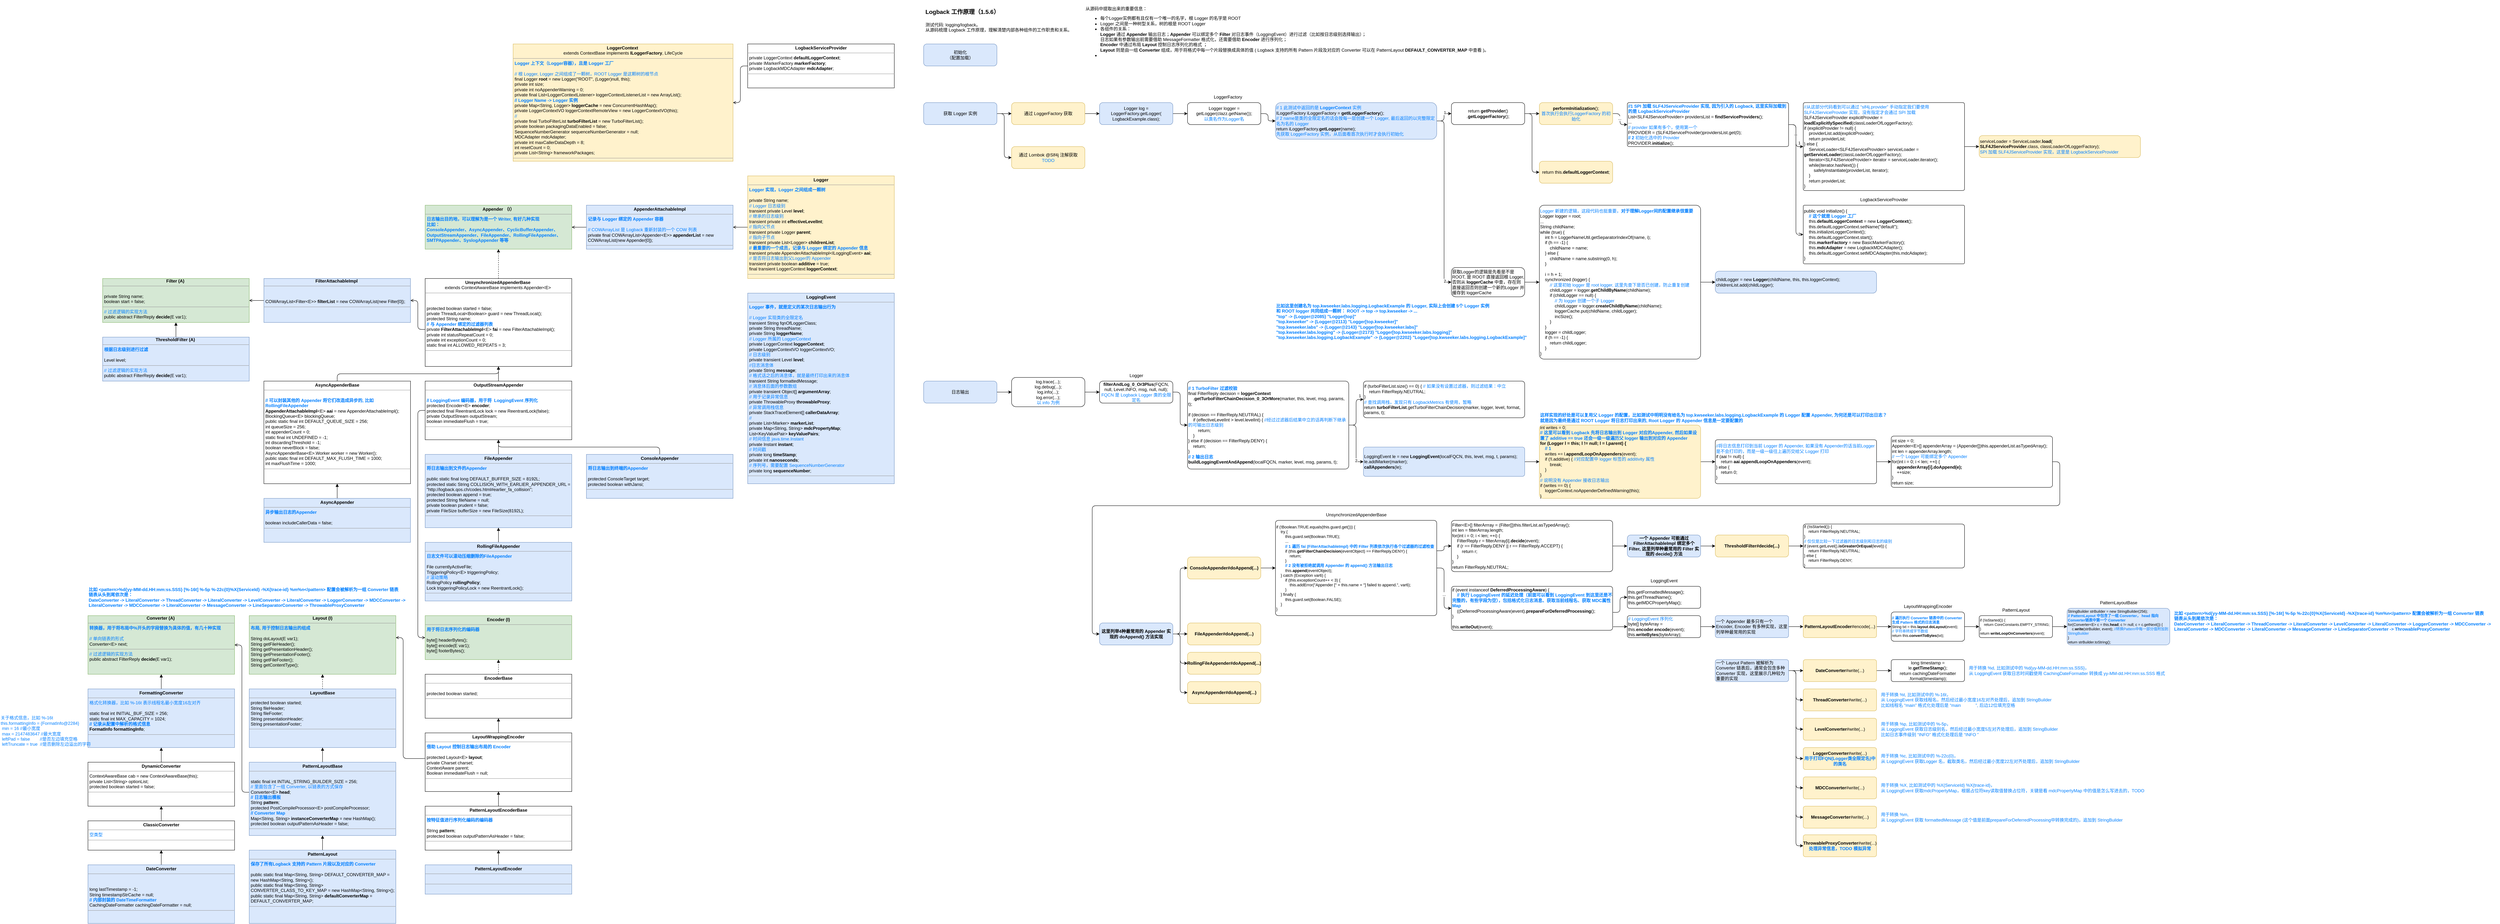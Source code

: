 <mxfile version="21.6.5" type="device">
  <diagram name="第 1 页" id="JqhDmuX6L9YFi_Qx25rx">
    <mxGraphModel dx="3847" dy="837" grid="1" gridSize="10" guides="1" tooltips="1" connect="1" arrows="1" fold="1" page="1" pageScale="1" pageWidth="827" pageHeight="1169" math="0" shadow="0">
      <root>
        <mxCell id="0" />
        <mxCell id="1" parent="0" />
        <mxCell id="jevOpthSYDo48ZPv_LFc-1" value="&lt;h1&gt;&lt;font style=&quot;font-size: 16px;&quot;&gt;Logback 工作原理（1.5.6）&lt;/font&gt;&lt;/h1&gt;&lt;div style=&quot;&quot;&gt;&lt;span style=&quot;background-color: initial;&quot;&gt;&lt;font style=&quot;font-size: 12px;&quot;&gt;测试代码: logging/logback。&lt;/font&gt;&lt;/span&gt;&lt;/div&gt;&lt;div style=&quot;&quot;&gt;&lt;font style=&quot;font-size: 12px;&quot;&gt;从源码梳理 Logback 工作原理，理解清楚内部各种组件的工作职责和关系。&lt;/font&gt;&lt;/div&gt;" style="text;html=1;strokeColor=none;fillColor=none;spacing=5;spacingTop=-20;whiteSpace=wrap;overflow=hidden;rounded=0;" parent="1" vertex="1">
          <mxGeometry x="40" y="10" width="420" height="90" as="geometry" />
        </mxCell>
        <mxCell id="jevOpthSYDo48ZPv_LFc-2" value="初始化&lt;br&gt;（配置加载）" style="rounded=1;whiteSpace=wrap;html=1;fillColor=#dae8fc;strokeColor=#6c8ebf;" parent="1" vertex="1">
          <mxGeometry x="40" y="120" width="200" height="60" as="geometry" />
        </mxCell>
        <mxCell id="jevOpthSYDo48ZPv_LFc-7" value="" style="edgeStyle=orthogonalEdgeStyle;orthogonalLoop=1;jettySize=auto;html=1;rounded=1;" parent="1" source="jevOpthSYDo48ZPv_LFc-4" target="jevOpthSYDo48ZPv_LFc-6" edge="1">
          <mxGeometry relative="1" as="geometry" />
        </mxCell>
        <mxCell id="jevOpthSYDo48ZPv_LFc-9" style="edgeStyle=orthogonalEdgeStyle;orthogonalLoop=1;jettySize=auto;html=1;exitX=1;exitY=0.5;exitDx=0;exitDy=0;entryX=0;entryY=0.5;entryDx=0;entryDy=0;rounded=1;" parent="1" source="jevOpthSYDo48ZPv_LFc-4" target="jevOpthSYDo48ZPv_LFc-8" edge="1">
          <mxGeometry relative="1" as="geometry" />
        </mxCell>
        <mxCell id="jevOpthSYDo48ZPv_LFc-4" value="获取 Logger 实例" style="rounded=1;whiteSpace=wrap;html=1;fillColor=#dae8fc;strokeColor=#6c8ebf;" parent="1" vertex="1">
          <mxGeometry x="40" y="280" width="200" height="60" as="geometry" />
        </mxCell>
        <mxCell id="jevOpthSYDo48ZPv_LFc-11" value="" style="edgeStyle=orthogonalEdgeStyle;orthogonalLoop=1;jettySize=auto;html=1;rounded=1;" parent="1" source="jevOpthSYDo48ZPv_LFc-5" target="jevOpthSYDo48ZPv_LFc-10" edge="1">
          <mxGeometry relative="1" as="geometry" />
        </mxCell>
        <mxCell id="jevOpthSYDo48ZPv_LFc-5" value="日志输出" style="rounded=1;whiteSpace=wrap;html=1;fillColor=#dae8fc;strokeColor=#6c8ebf;" parent="1" vertex="1">
          <mxGeometry x="40" y="1040" width="200" height="60" as="geometry" />
        </mxCell>
        <mxCell id="jevOpthSYDo48ZPv_LFc-15" value="" style="edgeStyle=orthogonalEdgeStyle;orthogonalLoop=1;jettySize=auto;html=1;rounded=1;" parent="1" source="jevOpthSYDo48ZPv_LFc-6" target="jevOpthSYDo48ZPv_LFc-14" edge="1">
          <mxGeometry relative="1" as="geometry" />
        </mxCell>
        <mxCell id="jevOpthSYDo48ZPv_LFc-6" value="通过 LoggerFactory 获取" style="rounded=1;whiteSpace=wrap;html=1;fillColor=#fff2cc;strokeColor=#d6b656;" parent="1" vertex="1">
          <mxGeometry x="280" y="280" width="200" height="60" as="geometry" />
        </mxCell>
        <mxCell id="jevOpthSYDo48ZPv_LFc-8" value="通过 Lombok @Slf4j 注解获取&lt;br&gt;&lt;font color=&quot;#007fff&quot;&gt;TODO&lt;/font&gt;" style="rounded=1;whiteSpace=wrap;html=1;fillColor=#fff2cc;strokeColor=#d6b656;" parent="1" vertex="1">
          <mxGeometry x="280" y="400" width="200" height="60" as="geometry" />
        </mxCell>
        <mxCell id="jevOpthSYDo48ZPv_LFc-13" value="" style="edgeStyle=orthogonalEdgeStyle;orthogonalLoop=1;jettySize=auto;html=1;rounded=1;" parent="1" source="jevOpthSYDo48ZPv_LFc-10" target="jevOpthSYDo48ZPv_LFc-12" edge="1">
          <mxGeometry relative="1" as="geometry" />
        </mxCell>
        <mxCell id="jevOpthSYDo48ZPv_LFc-10" value="log.trace(...);&lt;br&gt;log.debug(...);&lt;br&gt;log.info(...);&lt;br&gt;log.error(...);&lt;br&gt;&lt;font color=&quot;#007fff&quot;&gt;以 info 为例&lt;/font&gt;" style="rounded=1;whiteSpace=wrap;html=1;" parent="1" vertex="1">
          <mxGeometry x="280" y="1030" width="200" height="80" as="geometry" />
        </mxCell>
        <mxCell id="jevOpthSYDo48ZPv_LFc-58" value="" style="edgeStyle=orthogonalEdgeStyle;rounded=1;orthogonalLoop=1;jettySize=auto;html=1;" parent="1" source="jevOpthSYDo48ZPv_LFc-12" target="jevOpthSYDo48ZPv_LFc-57" edge="1">
          <mxGeometry relative="1" as="geometry" />
        </mxCell>
        <mxCell id="jevOpthSYDo48ZPv_LFc-12" value="&lt;b&gt;filterAndLog_0_Or3Plus&lt;/b&gt;(FQCN, null, Level.INFO, msg, null, null);&lt;br&gt;&lt;font color=&quot;#007fff&quot;&gt;FQCN 是 Logback Logger 类的全限定名&lt;/font&gt;" style="rounded=1;whiteSpace=wrap;html=1;" parent="1" vertex="1">
          <mxGeometry x="520" y="1040" width="200" height="60" as="geometry" />
        </mxCell>
        <mxCell id="jevOpthSYDo48ZPv_LFc-17" value="" style="edgeStyle=orthogonalEdgeStyle;orthogonalLoop=1;jettySize=auto;html=1;rounded=1;" parent="1" source="jevOpthSYDo48ZPv_LFc-14" target="jevOpthSYDo48ZPv_LFc-16" edge="1">
          <mxGeometry relative="1" as="geometry" />
        </mxCell>
        <mxCell id="jevOpthSYDo48ZPv_LFc-14" value="Logger log = LoggerFactory.getLogger(&lt;br&gt;LogbackExample.class);" style="rounded=1;whiteSpace=wrap;html=1;fillColor=#dae8fc;strokeColor=#6c8ebf;" parent="1" vertex="1">
          <mxGeometry x="520" y="280" width="200" height="60" as="geometry" />
        </mxCell>
        <mxCell id="jevOpthSYDo48ZPv_LFc-20" value="" style="edgeStyle=orthogonalEdgeStyle;orthogonalLoop=1;jettySize=auto;html=1;rounded=1;" parent="1" source="jevOpthSYDo48ZPv_LFc-16" target="jevOpthSYDo48ZPv_LFc-19" edge="1">
          <mxGeometry relative="1" as="geometry" />
        </mxCell>
        <mxCell id="jevOpthSYDo48ZPv_LFc-16" value="Logger logger = getLogger(clazz.getName());&lt;br&gt;&lt;font color=&quot;#007fff&quot;&gt;以类名作为Logger名&lt;/font&gt;" style="rounded=1;whiteSpace=wrap;html=1;" parent="1" vertex="1">
          <mxGeometry x="760" y="280" width="200" height="60" as="geometry" />
        </mxCell>
        <mxCell id="jevOpthSYDo48ZPv_LFc-18" value="LoggerFactory" style="text;html=1;align=center;verticalAlign=middle;resizable=0;points=[];autosize=1;strokeColor=none;fillColor=none;" parent="1" vertex="1">
          <mxGeometry x="820" y="250" width="100" height="30" as="geometry" />
        </mxCell>
        <mxCell id="jevOpthSYDo48ZPv_LFc-22" value="" style="edgeStyle=orthogonalEdgeStyle;orthogonalLoop=1;jettySize=auto;html=1;rounded=1;" parent="1" source="jevOpthSYDo48ZPv_LFc-19" target="jevOpthSYDo48ZPv_LFc-21" edge="1">
          <mxGeometry relative="1" as="geometry" />
        </mxCell>
        <mxCell id="jevOpthSYDo48ZPv_LFc-46" value="1" style="edgeLabel;html=1;align=center;verticalAlign=middle;resizable=0;points=[];" parent="jevOpthSYDo48ZPv_LFc-22" vertex="1" connectable="0">
          <mxGeometry x="0.393" y="3" relative="1" as="geometry">
            <mxPoint as="offset" />
          </mxGeometry>
        </mxCell>
        <mxCell id="jevOpthSYDo48ZPv_LFc-26" style="edgeStyle=orthogonalEdgeStyle;orthogonalLoop=1;jettySize=auto;html=1;exitX=1;exitY=0.5;exitDx=0;exitDy=0;entryX=0;entryY=0.5;entryDx=0;entryDy=0;rounded=1;" parent="1" source="jevOpthSYDo48ZPv_LFc-19" target="jevOpthSYDo48ZPv_LFc-25" edge="1">
          <mxGeometry relative="1" as="geometry" />
        </mxCell>
        <mxCell id="jevOpthSYDo48ZPv_LFc-47" value="2" style="edgeLabel;html=1;align=center;verticalAlign=middle;resizable=0;points=[];" parent="jevOpthSYDo48ZPv_LFc-26" vertex="1" connectable="0">
          <mxGeometry x="0.905" y="2" relative="1" as="geometry">
            <mxPoint as="offset" />
          </mxGeometry>
        </mxCell>
        <mxCell id="jevOpthSYDo48ZPv_LFc-19" value="&lt;div&gt;&lt;font color=&quot;#007fff&quot;&gt;// 1 此测试中返回的是 &lt;b&gt;LoggerContext &lt;/b&gt;实例&lt;/font&gt;&lt;/div&gt;&lt;div&gt;ILoggerFactory iLoggerFactory = &lt;b&gt;getILoggerFactory&lt;/b&gt;();&lt;/div&gt;&lt;div&gt;&lt;font color=&quot;#007fff&quot;&gt;// 2 name是类的全限定名的话会按每一层创建一个 Logger, 最后返回的以完整限定名为名的 Logger&lt;/font&gt;&lt;/div&gt;&lt;div&gt;return iLoggerFactory.&lt;b&gt;getLogger&lt;/b&gt;(name);&lt;/div&gt;&lt;div&gt;&lt;font color=&quot;#007fff&quot;&gt;先获取 LoggerFactory 实例，从后面看首次执行时才会执行初始化&lt;/font&gt;&lt;/div&gt;" style="rounded=1;whiteSpace=wrap;html=1;align=left;fillColor=#dae8fc;strokeColor=#6c8ebf;" parent="1" vertex="1">
          <mxGeometry x="1000" y="280" width="440" height="100" as="geometry" />
        </mxCell>
        <mxCell id="jevOpthSYDo48ZPv_LFc-24" value="" style="edgeStyle=orthogonalEdgeStyle;orthogonalLoop=1;jettySize=auto;html=1;rounded=1;" parent="1" source="jevOpthSYDo48ZPv_LFc-21" target="jevOpthSYDo48ZPv_LFc-23" edge="1">
          <mxGeometry relative="1" as="geometry" />
        </mxCell>
        <mxCell id="jevOpthSYDo48ZPv_LFc-45" style="edgeStyle=orthogonalEdgeStyle;orthogonalLoop=1;jettySize=auto;html=1;exitX=1;exitY=0.5;exitDx=0;exitDy=0;entryX=0;entryY=0.5;entryDx=0;entryDy=0;rounded=1;" parent="1" source="jevOpthSYDo48ZPv_LFc-21" target="jevOpthSYDo48ZPv_LFc-44" edge="1">
          <mxGeometry relative="1" as="geometry" />
        </mxCell>
        <mxCell id="jevOpthSYDo48ZPv_LFc-21" value="return &lt;b&gt;getProvider&lt;/b&gt;()&lt;br&gt;.&lt;b&gt;getLoggerFactory&lt;/b&gt;();" style="rounded=1;whiteSpace=wrap;html=1;align=center;" parent="1" vertex="1">
          <mxGeometry x="1480" y="280" width="200" height="60" as="geometry" />
        </mxCell>
        <mxCell id="jevOpthSYDo48ZPv_LFc-28" value="" style="edgeStyle=orthogonalEdgeStyle;orthogonalLoop=1;jettySize=auto;html=1;rounded=1;" parent="1" source="jevOpthSYDo48ZPv_LFc-23" target="jevOpthSYDo48ZPv_LFc-27" edge="1">
          <mxGeometry relative="1" as="geometry" />
        </mxCell>
        <mxCell id="jevOpthSYDo48ZPv_LFc-29" value="..." style="edgeLabel;html=1;align=center;verticalAlign=middle;resizable=0;points=[];" parent="jevOpthSYDo48ZPv_LFc-28" vertex="1" connectable="0">
          <mxGeometry x="-0.056" y="-1" relative="1" as="geometry">
            <mxPoint as="offset" />
          </mxGeometry>
        </mxCell>
        <mxCell id="jevOpthSYDo48ZPv_LFc-23" value="&lt;b&gt;performInitialization&lt;/b&gt;();&lt;br&gt;&lt;font color=&quot;#007fff&quot;&gt;首次执行会执行LoggerFactory 的初始化&lt;/font&gt;" style="rounded=1;whiteSpace=wrap;html=1;align=center;fillColor=#fff2cc;strokeColor=#d6b656;" parent="1" vertex="1">
          <mxGeometry x="1720" y="280" width="200" height="60" as="geometry" />
        </mxCell>
        <mxCell id="jevOpthSYDo48ZPv_LFc-52" value="" style="edgeStyle=orthogonalEdgeStyle;orthogonalLoop=1;jettySize=auto;html=1;rounded=1;" parent="1" source="jevOpthSYDo48ZPv_LFc-25" target="jevOpthSYDo48ZPv_LFc-51" edge="1">
          <mxGeometry relative="1" as="geometry" />
        </mxCell>
        <mxCell id="jevOpthSYDo48ZPv_LFc-25" value="获取Logger的逻辑是先看是不是 ROOT, 是 ROOT 直接返回根 Logger,&lt;br&gt;否则从 &lt;b&gt;loggerCache&lt;/b&gt; 中查，存在则直接返回否则创建一个新的Logger 并缓存到 loggerCache" style="rounded=1;whiteSpace=wrap;html=1;align=left;" parent="1" vertex="1">
          <mxGeometry x="1480" y="730" width="200" height="80" as="geometry" />
        </mxCell>
        <mxCell id="jevOpthSYDo48ZPv_LFc-31" value="" style="edgeStyle=orthogonalEdgeStyle;orthogonalLoop=1;jettySize=auto;html=1;rounded=1;" parent="1" source="jevOpthSYDo48ZPv_LFc-27" target="jevOpthSYDo48ZPv_LFc-30" edge="1">
          <mxGeometry relative="1" as="geometry" />
        </mxCell>
        <mxCell id="jevOpthSYDo48ZPv_LFc-32" value="..." style="edgeLabel;html=1;align=center;verticalAlign=middle;resizable=0;points=[];" parent="jevOpthSYDo48ZPv_LFc-31" vertex="1" connectable="0">
          <mxGeometry x="-0.115" y="-1" relative="1" as="geometry">
            <mxPoint as="offset" />
          </mxGeometry>
        </mxCell>
        <mxCell id="jevOpthSYDo48ZPv_LFc-36" value="1" style="edgeLabel;html=1;align=center;verticalAlign=middle;resizable=0;points=[];" parent="jevOpthSYDo48ZPv_LFc-31" vertex="1" connectable="0">
          <mxGeometry x="0.766" y="-4" relative="1" as="geometry">
            <mxPoint y="-14" as="offset" />
          </mxGeometry>
        </mxCell>
        <mxCell id="jevOpthSYDo48ZPv_LFc-38" style="edgeStyle=orthogonalEdgeStyle;orthogonalLoop=1;jettySize=auto;html=1;exitX=1;exitY=0.5;exitDx=0;exitDy=0;entryX=0;entryY=0.5;entryDx=0;entryDy=0;rounded=1;" parent="1" source="jevOpthSYDo48ZPv_LFc-27" target="jevOpthSYDo48ZPv_LFc-37" edge="1">
          <mxGeometry relative="1" as="geometry" />
        </mxCell>
        <mxCell id="jevOpthSYDo48ZPv_LFc-39" value="2" style="edgeLabel;html=1;align=center;verticalAlign=middle;resizable=0;points=[];" parent="jevOpthSYDo48ZPv_LFc-38" vertex="1" connectable="0">
          <mxGeometry x="0.932" y="1" relative="1" as="geometry">
            <mxPoint as="offset" />
          </mxGeometry>
        </mxCell>
        <mxCell id="jevOpthSYDo48ZPv_LFc-27" value="&lt;font color=&quot;#007fff&quot;&gt;&lt;b&gt;//1 SPI 加载 SLF4JServiceProvider&amp;nbsp;实现, 因为引入的 Logback, 这里实际加载到的是&amp;nbsp;LogbackServiceProvider&lt;/b&gt;&lt;br&gt;&lt;/font&gt;List&amp;lt;SLF4JServiceProvider&amp;gt; providersList = &lt;b&gt;findServiceProviders&lt;/b&gt;();&lt;br&gt;...&lt;br&gt;&lt;font color=&quot;#007fff&quot;&gt;// provider 如果有多个，使用第一个&lt;/font&gt;&lt;br&gt;&lt;div&gt;PROVIDER = (SLF4JServiceProvider)providersList.get(0);&lt;/div&gt;&lt;div&gt;&lt;font color=&quot;#007fff&quot;&gt;&lt;b&gt;// 2&lt;/b&gt;&amp;nbsp;初始化选中的 Provider&amp;nbsp;&lt;/font&gt;&lt;/div&gt;&lt;div&gt;PROVIDER.&lt;b&gt;initialize&lt;/b&gt;();&lt;/div&gt;" style="rounded=1;whiteSpace=wrap;html=1;align=left;arcSize=4;" parent="1" vertex="1">
          <mxGeometry x="1960" y="280" width="440" height="120" as="geometry" />
        </mxCell>
        <mxCell id="jevOpthSYDo48ZPv_LFc-35" value="" style="edgeStyle=orthogonalEdgeStyle;orthogonalLoop=1;jettySize=auto;html=1;rounded=1;" parent="1" source="jevOpthSYDo48ZPv_LFc-30" target="jevOpthSYDo48ZPv_LFc-34" edge="1">
          <mxGeometry relative="1" as="geometry" />
        </mxCell>
        <mxCell id="jevOpthSYDo48ZPv_LFc-30" value="&lt;div&gt;&lt;font color=&quot;#007fff&quot;&gt;//从这部分代码看到可以通过 “slf4j.provider” 手动指定我们要使用&lt;/font&gt;&lt;/div&gt;&lt;font color=&quot;#007fff&quot;&gt;SLF4JServiceProvider 实现，没有指定才会通过 SPI 加载&lt;br&gt;&lt;/font&gt;&lt;div&gt;SLF4JServiceProvider explicitProvider = &lt;b&gt;loadExplicitlySpecified&lt;/b&gt;(classLoaderOfLoggerFactory);&lt;/div&gt;&lt;div&gt;if (explicitProvider != null) {&lt;/div&gt;&lt;div&gt;&amp;nbsp; &amp;nbsp; providerList.add(explicitProvider);&lt;/div&gt;&lt;div&gt;&amp;nbsp; &amp;nbsp; return providerList;&lt;/div&gt;&lt;div&gt;} else {&lt;/div&gt;&lt;div&gt;&amp;nbsp; &amp;nbsp; ServiceLoader&amp;lt;SLF4JServiceProvider&amp;gt; serviceLoader = &lt;b&gt;getServiceLoader&lt;/b&gt;(classLoaderOfLoggerFactory);&lt;/div&gt;&lt;div&gt;&amp;nbsp; &amp;nbsp; Iterator&amp;lt;SLF4JServiceProvider&amp;gt; iterator = serviceLoader.iterator();&lt;/div&gt;&lt;div&gt;&amp;nbsp; &amp;nbsp; while(iterator.hasNext()) {&lt;/div&gt;&lt;div&gt;&amp;nbsp; &amp;nbsp; &amp;nbsp; &amp;nbsp; safelyInstantiate(providerList, iterator);&lt;/div&gt;&lt;div&gt;&amp;nbsp; &amp;nbsp; }&lt;/div&gt;&lt;div&gt;&amp;nbsp; &amp;nbsp; return providerList;&lt;/div&gt;&lt;div&gt;}&lt;/div&gt;" style="rounded=1;whiteSpace=wrap;html=1;align=left;arcSize=2;" parent="1" vertex="1">
          <mxGeometry x="2440" y="280" width="440" height="240" as="geometry" />
        </mxCell>
        <mxCell id="jevOpthSYDo48ZPv_LFc-34" value="serviceLoader = ServiceLoader.&lt;b&gt;load&lt;/b&gt;(&lt;br&gt;&lt;b&gt;SLF4JServiceProvider&lt;/b&gt;.class, classLoaderOfLoggerFactory);&lt;br&gt;&lt;font color=&quot;#007fff&quot;&gt;SPI 加载 SLF4JServiceProvider 实现，这里是&amp;nbsp;LogbackServiceProvider&lt;/font&gt;" style="rounded=1;whiteSpace=wrap;html=1;align=left;fillColor=#fff2cc;strokeColor=#d6b656;" parent="1" vertex="1">
          <mxGeometry x="2920" y="370" width="440" height="60" as="geometry" />
        </mxCell>
        <mxCell id="jevOpthSYDo48ZPv_LFc-37" value="&lt;div&gt;&lt;/div&gt;&lt;div&gt;&lt;div&gt;&lt;div&gt;public void initialize() {&lt;/div&gt;&lt;div&gt;&lt;b&gt;&lt;font color=&quot;#007fff&quot;&gt;&amp;nbsp; &amp;nbsp; // 这个就是 Logger 工厂&lt;/font&gt;&lt;/b&gt;&lt;/div&gt;&lt;div&gt;&amp;nbsp; &amp;nbsp; this.&lt;b&gt;defaultLoggerContext&lt;/b&gt; = new &lt;b&gt;LoggerContext&lt;/b&gt;();&lt;/div&gt;&lt;div&gt;&amp;nbsp; &amp;nbsp; this.defaultLoggerContext.setName(&quot;default&quot;);&lt;/div&gt;&lt;div&gt;&amp;nbsp; &amp;nbsp; this.initializeLoggerContext();&lt;/div&gt;&lt;div&gt;&amp;nbsp; &amp;nbsp; this.defaultLoggerContext.start();&lt;/div&gt;&lt;div&gt;&amp;nbsp; &amp;nbsp; this.&lt;b&gt;markerFactory&lt;/b&gt; = new BasicMarkerFactory();&lt;/div&gt;&lt;div&gt;&amp;nbsp; &amp;nbsp; this.&lt;b&gt;mdcAdapter&lt;/b&gt; = new LogbackMDCAdapter();&lt;/div&gt;&lt;div&gt;&amp;nbsp; &amp;nbsp; this.defaultLoggerContext.setMDCAdapter(this.mdcAdapter);&lt;/div&gt;&lt;div&gt;}&lt;/div&gt;&lt;/div&gt;&lt;/div&gt;" style="rounded=1;whiteSpace=wrap;html=1;align=left;arcSize=2;" parent="1" vertex="1">
          <mxGeometry x="2440" y="560" width="440" height="160" as="geometry" />
        </mxCell>
        <mxCell id="jevOpthSYDo48ZPv_LFc-40" value="LogbackServiceProvider" style="text;html=1;align=center;verticalAlign=middle;resizable=0;points=[];autosize=1;strokeColor=none;fillColor=none;" parent="1" vertex="1">
          <mxGeometry x="2585" y="530" width="150" height="30" as="geometry" />
        </mxCell>
        <mxCell id="jevOpthSYDo48ZPv_LFc-50" style="edgeStyle=orthogonalEdgeStyle;orthogonalLoop=1;jettySize=auto;html=1;exitX=0;exitY=0.5;exitDx=0;exitDy=0;endArrow=open;endFill=0;rounded=1;" parent="1" source="jevOpthSYDo48ZPv_LFc-42" target="jevOpthSYDo48ZPv_LFc-49" edge="1">
          <mxGeometry relative="1" as="geometry" />
        </mxCell>
        <mxCell id="jevOpthSYDo48ZPv_LFc-42" value="&lt;p style=&quot;margin:0px;margin-top:4px;text-align:center;&quot;&gt;&lt;b&gt;LogbackServiceProvider&lt;/b&gt;&lt;br&gt;&lt;/p&gt;&lt;hr size=&quot;1&quot;&gt;&lt;p style=&quot;margin:0px;margin-left:4px;&quot;&gt;private LoggerContext &lt;b&gt;defaultLoggerContext&lt;/b&gt;;&lt;/p&gt;&lt;p style=&quot;margin:0px;margin-left:4px;&quot;&gt;private IMarkerFactory &lt;b&gt;markerFactory&lt;/b&gt;;&lt;/p&gt;&lt;p style=&quot;margin:0px;margin-left:4px;&quot;&gt;private LogbackMDCAdapter &lt;b&gt;mdcAdapter&lt;/b&gt;;&lt;/p&gt;&lt;hr size=&quot;1&quot;&gt;&lt;p style=&quot;margin:0px;margin-left:4px;&quot;&gt;&lt;br&gt;&lt;/p&gt;" style="verticalAlign=top;align=left;overflow=fill;fontSize=12;fontFamily=Helvetica;html=1;whiteSpace=wrap;" parent="1" vertex="1">
          <mxGeometry x="-440" y="120" width="400" height="120" as="geometry" />
        </mxCell>
        <mxCell id="jevOpthSYDo48ZPv_LFc-44" value="return this.&lt;b&gt;defaultLoggerContext&lt;/b&gt;;" style="rounded=1;whiteSpace=wrap;html=1;align=center;fillColor=#fff2cc;strokeColor=#d6b656;" parent="1" vertex="1">
          <mxGeometry x="1720" y="440" width="200" height="60" as="geometry" />
        </mxCell>
        <mxCell id="jevOpthSYDo48ZPv_LFc-48" value="&lt;font style=&quot;font-size: 12px;&quot;&gt;从源码中提取出来的重要信息：&lt;br style=&quot;&quot;&gt;&lt;/font&gt;&lt;ul style=&quot;font-size: 12px;&quot;&gt;&lt;li style=&quot;&quot;&gt;&lt;font style=&quot;font-size: 12px;&quot;&gt;每个Logger实例都有且仅有一个唯一的名字，根 Logger 的名字是 ROOT&lt;/font&gt;&lt;/li&gt;&lt;li style=&quot;&quot;&gt;&lt;font style=&quot;font-size: 12px;&quot;&gt;Logger 之间是一种树型关系，树的根是 ROOT Logger&lt;/font&gt;&lt;/li&gt;&lt;li style=&quot;&quot;&gt;&lt;font style=&quot;font-size: 12px;&quot;&gt;各组件的关系：&lt;br&gt;&lt;/font&gt;&lt;b&gt;Logger&lt;/b&gt; 通过 &lt;b&gt;Appender&lt;/b&gt; 输出日志；&lt;b&gt;Appender&lt;/b&gt; 可以绑定多个 &lt;b&gt;Filter&lt;/b&gt; 对日志事件（LoggingEvent）进行过滤（比如按日志级别选择输出）；&lt;br&gt;日志如果有参数输出前需要借助 MessageFormatter 格式化，还需要借助 &lt;b&gt;Encoder&lt;/b&gt; 进行序列化；&lt;br&gt;&lt;b&gt;Encoder&lt;/b&gt; 中通过布局 &lt;b&gt;Layout&lt;/b&gt; 控制日志序列化的格式 ；&lt;br&gt;&lt;b&gt;Layout&lt;/b&gt; 则是由一组 &lt;b&gt;Converter&lt;/b&gt; 组成，用于将格式中每一个片段替换成具体的值 ( Logback 支持的所有 Pattern 片段及对应的 Converter 可以在 PatternLayout &lt;b&gt;DEFAULT_CONVERTER_MAP&lt;/b&gt; 中查看 )。&lt;/li&gt;&lt;li style=&quot;&quot;&gt;&lt;br&gt;&lt;/li&gt;&lt;/ul&gt;" style="text;html=1;align=left;verticalAlign=top;resizable=0;points=[];autosize=1;strokeColor=none;fillColor=none;fontSize=10;" parent="1" vertex="1">
          <mxGeometry x="480" y="10" width="1120" height="170" as="geometry" />
        </mxCell>
        <mxCell id="jevOpthSYDo48ZPv_LFc-49" value="&lt;p style=&quot;margin:0px;margin-top:4px;text-align:center;&quot;&gt;&lt;b&gt;LoggerContext&amp;nbsp;&lt;/b&gt;&lt;br&gt;&lt;/p&gt;&lt;div style=&quot;text-align: center;&quot;&gt;extends ContextBase implements &lt;b&gt;ILoggerFactory&lt;/b&gt;, LifeCycle&lt;/div&gt;&lt;hr size=&quot;1&quot;&gt;&lt;p style=&quot;margin:0px;margin-left:4px;&quot;&gt;&lt;b&gt;&lt;font color=&quot;#007fff&quot;&gt;Logger 上下文（Logger容器），且是 Logger 工厂&lt;/font&gt;&lt;/b&gt;&lt;/p&gt;&lt;p style=&quot;margin:0px;margin-left:4px;&quot;&gt;&lt;b&gt;&lt;font color=&quot;#007fff&quot;&gt;&lt;br&gt;&lt;/font&gt;&lt;/b&gt;&lt;/p&gt;&lt;p style=&quot;margin:0px;margin-left:4px;&quot;&gt;&lt;font style=&quot;&quot; color=&quot;#007fff&quot;&gt;// 根 Logger, Logger 之间组成了一颗树，ROOT Logger 是这颗树的根节点&lt;/font&gt;&lt;/p&gt;&lt;p style=&quot;margin:0px;margin-left:4px;&quot;&gt;final Logger &lt;b&gt;root&lt;/b&gt; = new Logger(&quot;ROOT&quot;, (Logger)null, this);&lt;/p&gt;&lt;p style=&quot;margin:0px;margin-left:4px;&quot;&gt;private int size;&lt;/p&gt;&lt;p style=&quot;margin:0px;margin-left:4px;&quot;&gt;private int noAppenderWarning = 0;&lt;/p&gt;&lt;p style=&quot;margin:0px;margin-left:4px;&quot;&gt;private final List&amp;lt;LoggerContextListener&amp;gt; loggerContextListenerList = new ArrayList();&lt;/p&gt;&lt;p style=&quot;margin:0px;margin-left:4px;&quot;&gt;&lt;b&gt;&lt;font color=&quot;#007fff&quot;&gt;// Logger Name -&amp;gt; Logger 实例&lt;/font&gt;&lt;/b&gt;&lt;/p&gt;&lt;p style=&quot;margin:0px;margin-left:4px;&quot;&gt;private Map&amp;lt;String, Logger&amp;gt; &lt;b&gt;loggerCache&lt;/b&gt; = new ConcurrentHashMap();&lt;/p&gt;&lt;p style=&quot;margin:0px;margin-left:4px;&quot;&gt;private LoggerContextVO loggerContextRemoteView = new LoggerContextVO(this);&lt;/p&gt;&lt;p style=&quot;margin:0px;margin-left:4px;&quot;&gt;&lt;font color=&quot;#007fff&quot;&gt;//&lt;/font&gt;&lt;/p&gt;&lt;p style=&quot;margin:0px;margin-left:4px;&quot;&gt;private final TurboFilterList &lt;b&gt;turboFilterList&lt;/b&gt; = new TurboFilterList();&lt;/p&gt;&lt;p style=&quot;margin:0px;margin-left:4px;&quot;&gt;private boolean packagingDataEnabled = false;&lt;/p&gt;&lt;p style=&quot;margin:0px;margin-left:4px;&quot;&gt;SequenceNumberGenerator sequenceNumberGenerator = null;&lt;/p&gt;&lt;p style=&quot;margin:0px;margin-left:4px;&quot;&gt;MDCAdapter mdcAdapter;&lt;/p&gt;&lt;p style=&quot;margin:0px;margin-left:4px;&quot;&gt;private int maxCallerDataDepth = 8;&lt;/p&gt;&lt;p style=&quot;margin:0px;margin-left:4px;&quot;&gt;int resetCount = 0;&lt;/p&gt;&lt;p style=&quot;margin:0px;margin-left:4px;&quot;&gt;&lt;/p&gt;&lt;p style=&quot;margin:0px;margin-left:4px;&quot;&gt;private List&amp;lt;String&amp;gt; frameworkPackages;&lt;/p&gt;&lt;hr size=&quot;1&quot;&gt;&lt;p style=&quot;margin:0px;margin-left:4px;&quot;&gt;&lt;br&gt;&lt;/p&gt;" style="verticalAlign=top;align=left;overflow=fill;fontSize=12;fontFamily=Helvetica;html=1;whiteSpace=wrap;fillColor=#fff2cc;strokeColor=#d6b656;" parent="1" vertex="1">
          <mxGeometry x="-1080" y="120" width="600" height="320" as="geometry" />
        </mxCell>
        <mxCell id="jevOpthSYDo48ZPv_LFc-56" value="" style="edgeStyle=orthogonalEdgeStyle;rounded=1;orthogonalLoop=1;jettySize=auto;html=1;" parent="1" source="jevOpthSYDo48ZPv_LFc-51" target="jevOpthSYDo48ZPv_LFc-55" edge="1">
          <mxGeometry relative="1" as="geometry" />
        </mxCell>
        <mxCell id="jevOpthSYDo48ZPv_LFc-51" value="&lt;div&gt;&lt;font color=&quot;#007fff&quot;&gt;Logger 新建的逻辑，这段代码也挺重要，&lt;b&gt;对于理解Logger间的配置继承很重要&lt;/b&gt;&lt;/font&gt;&lt;/div&gt;&lt;div&gt;Logger logger = root;&lt;br&gt;&lt;/div&gt;&lt;div&gt;...&lt;/div&gt;&lt;div&gt;String childName;&lt;/div&gt;&lt;div&gt;while (true) {&lt;/div&gt;&lt;div&gt;&amp;nbsp; &amp;nbsp; int h = LoggerNameUtil.getSeparatorIndexOf(name, i);&lt;/div&gt;&lt;div&gt;&amp;nbsp; &amp;nbsp; if (h == -1) {&lt;/div&gt;&lt;div&gt;&amp;nbsp; &amp;nbsp; &amp;nbsp; &amp;nbsp; childName = name;&lt;/div&gt;&lt;div&gt;&amp;nbsp; &amp;nbsp; } else {&lt;/div&gt;&lt;div&gt;&amp;nbsp; &amp;nbsp; &amp;nbsp; &amp;nbsp; childName = name.substring(0, h);&lt;/div&gt;&lt;div&gt;&amp;nbsp; &amp;nbsp; }&lt;/div&gt;&lt;div&gt;&lt;span style=&quot;background-color: initial;&quot;&gt;&lt;br&gt;&lt;/span&gt;&lt;/div&gt;&lt;div&gt;&lt;span style=&quot;background-color: initial;&quot;&gt;&amp;nbsp; &amp;nbsp; i = h + 1;&lt;/span&gt;&lt;br&gt;&lt;/div&gt;&lt;div&gt;&amp;nbsp; &amp;nbsp; synchronized (logger) {&lt;/div&gt;&lt;div&gt;&lt;font color=&quot;#007fff&quot;&gt;&lt;span style=&quot;white-space: pre;&quot;&gt;&#x9;&lt;/span&gt;// 这里初始 logger 是 root logger, 这里先查下是否已创建，防止重复创建&lt;/font&gt;&lt;/div&gt;&lt;div&gt;&amp;nbsp; &amp;nbsp; &amp;nbsp; &amp;nbsp; childLogger = logger.&lt;b&gt;getChildByName&lt;/b&gt;(childName);&lt;/div&gt;&lt;div&gt;&amp;nbsp; &amp;nbsp; &amp;nbsp; &amp;nbsp; if (childLogger == null) {&lt;/div&gt;&lt;div&gt;&lt;font color=&quot;#007fff&quot;&gt;&amp;nbsp; &amp;nbsp; &amp;nbsp; &amp;nbsp; &amp;nbsp; &amp;nbsp; // 为 logger 创建一个子 Logger&lt;/font&gt;&lt;/div&gt;&lt;div&gt;&amp;nbsp; &amp;nbsp; &amp;nbsp; &amp;nbsp; &amp;nbsp; &amp;nbsp; childLogger = logger.&lt;b&gt;createChildByName&lt;/b&gt;(childName);&lt;/div&gt;&lt;div&gt;&amp;nbsp; &amp;nbsp; &amp;nbsp; &amp;nbsp; &amp;nbsp; &amp;nbsp; loggerCache.put(childName, childLogger);&lt;/div&gt;&lt;div&gt;&amp;nbsp; &amp;nbsp; &amp;nbsp; &amp;nbsp; &amp;nbsp; &amp;nbsp; incSize();&lt;/div&gt;&lt;div&gt;&amp;nbsp; &amp;nbsp; &amp;nbsp; &amp;nbsp; }&lt;/div&gt;&lt;div&gt;&amp;nbsp; &amp;nbsp; }&lt;/div&gt;&lt;div&gt;&amp;nbsp; &amp;nbsp; logger = childLogger;&lt;/div&gt;&lt;div&gt;&amp;nbsp; &amp;nbsp; if (h == -1) {&lt;/div&gt;&lt;div&gt;&amp;nbsp; &amp;nbsp; &amp;nbsp; &amp;nbsp; return childLogger;&lt;/div&gt;&lt;div&gt;&amp;nbsp; &amp;nbsp; }&lt;/div&gt;&lt;div&gt;}&lt;/div&gt;" style="rounded=1;whiteSpace=wrap;html=1;align=left;arcSize=3;" parent="1" vertex="1">
          <mxGeometry x="1720" y="560" width="440" height="420" as="geometry" />
        </mxCell>
        <mxCell id="jevOpthSYDo48ZPv_LFc-53" value="&lt;font color=&quot;#007fff&quot;&gt;&lt;b&gt;比如这里创建名为&amp;nbsp;top.kwseeker.labs.logging.LogbackExample 的 Logger, 实际上会创建 5个 Logger 实例&lt;br&gt;和 ROOT logger 共同组成一颗树： ROOT -&amp;gt; top -&amp;gt; top.kwseeker -&amp;gt; ...&lt;br&gt;&lt;/b&gt;&lt;/font&gt;&lt;div style=&quot;&quot;&gt;&lt;div&gt;&lt;font color=&quot;#007fff&quot;&gt;&lt;b&gt;&quot;top&quot; -&amp;gt; {Logger@2085} &quot;Logger[top]&quot;&lt;/b&gt;&lt;/font&gt;&lt;/div&gt;&lt;div&gt;&lt;font color=&quot;#007fff&quot;&gt;&lt;b&gt;&quot;top.kwseeker&quot; -&amp;gt; {Logger@2113} &quot;Logger[top.kwseeker]&quot;&lt;/b&gt;&lt;/font&gt;&lt;/div&gt;&lt;div&gt;&lt;font color=&quot;#007fff&quot;&gt;&lt;b&gt;&quot;top.kwseeker.labs&quot; -&amp;gt; {Logger@2143} &quot;Logger[top.kwseeker.labs]&quot;&lt;/b&gt;&lt;/font&gt;&lt;/div&gt;&lt;div&gt;&lt;font color=&quot;#007fff&quot;&gt;&lt;b&gt;&quot;top.kwseeker.labs.logging&quot; -&amp;gt; {Logger@2173} &quot;Logger[top.kwseeker.labs.logging]&quot;&lt;/b&gt;&lt;/font&gt;&lt;/div&gt;&lt;div&gt;&lt;font color=&quot;#007fff&quot;&gt;&lt;b&gt;&quot;top.kwseeker.labs.logging.LogbackExample&quot; -&amp;gt; {Logger@2202} &quot;Logger[top.kwseeker.labs.logging.LogbackExample]&quot;&lt;/b&gt;&lt;/font&gt;&lt;/div&gt;&lt;div&gt;&lt;br&gt;&lt;/div&gt;&lt;/div&gt;" style="text;html=1;align=left;verticalAlign=middle;resizable=0;points=[];autosize=1;strokeColor=none;fillColor=none;" parent="1" vertex="1">
          <mxGeometry x="1000" y="820" width="710" height="130" as="geometry" />
        </mxCell>
        <mxCell id="jevOpthSYDo48ZPv_LFc-75" style="edgeStyle=orthogonalEdgeStyle;rounded=1;orthogonalLoop=1;jettySize=auto;html=1;exitX=0;exitY=0.5;exitDx=0;exitDy=0;endArrow=open;endFill=0;" parent="1" source="jevOpthSYDo48ZPv_LFc-54" target="jevOpthSYDo48ZPv_LFc-74" edge="1">
          <mxGeometry relative="1" as="geometry" />
        </mxCell>
        <mxCell id="jevOpthSYDo48ZPv_LFc-54" value="&lt;p style=&quot;margin:0px;margin-top:4px;text-align:center;&quot;&gt;&lt;b&gt;Logger&lt;/b&gt;&lt;br&gt;&lt;/p&gt;&lt;hr size=&quot;1&quot;&gt;&lt;p style=&quot;margin:0px;margin-left:4px;&quot;&gt;&lt;font color=&quot;#007fff&quot;&gt;&lt;b&gt;Logger 实现，Logger 之间组成一颗树&lt;/b&gt;&lt;/font&gt;&lt;/p&gt;&lt;p style=&quot;margin:0px;margin-left:4px;&quot;&gt;&lt;br&gt;&lt;/p&gt;&lt;p style=&quot;margin:0px;margin-left:4px;&quot;&gt;private String name;&lt;/p&gt;&lt;p style=&quot;margin:0px;margin-left:4px;&quot;&gt;&lt;font color=&quot;#007fff&quot;&gt;// Logger 日志级别&lt;/font&gt;&lt;/p&gt;&lt;p style=&quot;margin:0px;margin-left:4px;&quot;&gt;transient private Level &lt;b&gt;level&lt;/b&gt;;&lt;/p&gt;&lt;p style=&quot;margin:0px;margin-left:4px;&quot;&gt;&lt;font color=&quot;#007fff&quot;&gt;// 继承的日志级别&lt;/font&gt;&lt;/p&gt;&lt;p style=&quot;margin:0px;margin-left:4px;&quot;&gt;transient private int &lt;b&gt;effectiveLevelInt&lt;/b&gt;;&lt;/p&gt;&lt;p style=&quot;margin:0px;margin-left:4px;&quot;&gt;&lt;font color=&quot;#007fff&quot;&gt;// 指向父节点&lt;/font&gt;&lt;/p&gt;&lt;p style=&quot;margin:0px;margin-left:4px;&quot;&gt;transient private Logger &lt;b&gt;parent&lt;/b&gt;;&lt;/p&gt;&lt;p style=&quot;margin:0px;margin-left:4px;&quot;&gt;&lt;font color=&quot;#007fff&quot;&gt;// 指向子节点&lt;/font&gt;&lt;/p&gt;&lt;p style=&quot;margin:0px;margin-left:4px;&quot;&gt;transient private List&amp;lt;Logger&amp;gt; &lt;b&gt;childrenList&lt;/b&gt;;&lt;/p&gt;&lt;p style=&quot;margin:0px;margin-left:4px;&quot;&gt;&lt;font color=&quot;#007fff&quot;&gt;&lt;b&gt;// 最重要的一个成员，记录与 Logger 绑定的 Appender 信息&lt;/b&gt;&lt;/font&gt;&lt;/p&gt;&lt;p style=&quot;margin:0px;margin-left:4px;&quot;&gt;transient private AppenderAttachableImpl&amp;lt;ILoggingEvent&amp;gt; &lt;b&gt;aai&lt;/b&gt;;&lt;br&gt;&lt;/p&gt;&lt;p style=&quot;margin:0px;margin-left:4px;&quot;&gt;&lt;font color=&quot;#007fff&quot;&gt;// 是否将日志输出到父Logger的 Appender&lt;/font&gt;&lt;/p&gt;&lt;p style=&quot;margin:0px;margin-left:4px;&quot;&gt;transient private boolean &lt;b&gt;additive&lt;/b&gt; = true;&lt;br&gt;&lt;/p&gt;&lt;p style=&quot;margin:0px;margin-left:4px;&quot;&gt;final transient LoggerContext &lt;b&gt;loggerContext&lt;/b&gt;;&lt;br&gt;&lt;/p&gt;&lt;hr size=&quot;1&quot;&gt;&lt;p style=&quot;margin:0px;margin-left:4px;&quot;&gt;&lt;br&gt;&lt;/p&gt;" style="verticalAlign=top;align=left;overflow=fill;fontSize=12;fontFamily=Helvetica;html=1;whiteSpace=wrap;fillColor=#fff2cc;strokeColor=#d6b656;" parent="1" vertex="1">
          <mxGeometry x="-440" y="480" width="400" height="280" as="geometry" />
        </mxCell>
        <mxCell id="jevOpthSYDo48ZPv_LFc-55" value="childLogger = new &lt;b&gt;Logger&lt;/b&gt;(childName, this, this.loggerContext);&lt;br&gt;childrenList.add(childLogger);" style="rounded=1;whiteSpace=wrap;html=1;align=left;arcSize=17;fillColor=#dae8fc;strokeColor=#6c8ebf;" parent="1" vertex="1">
          <mxGeometry x="2200" y="740" width="440" height="60" as="geometry" />
        </mxCell>
        <mxCell id="jevOpthSYDo48ZPv_LFc-60" value="" style="edgeStyle=orthogonalEdgeStyle;rounded=1;orthogonalLoop=1;jettySize=auto;html=1;" parent="1" source="jevOpthSYDo48ZPv_LFc-57" target="jevOpthSYDo48ZPv_LFc-59" edge="1">
          <mxGeometry relative="1" as="geometry" />
        </mxCell>
        <mxCell id="jevOpthSYDo48ZPv_LFc-61" value="1" style="edgeLabel;html=1;align=center;verticalAlign=middle;resizable=0;points=[];" parent="jevOpthSYDo48ZPv_LFc-60" vertex="1" connectable="0">
          <mxGeometry x="0.185" y="1" relative="1" as="geometry">
            <mxPoint x="11" y="-35" as="offset" />
          </mxGeometry>
        </mxCell>
        <mxCell id="jevOpthSYDo48ZPv_LFc-63" style="edgeStyle=orthogonalEdgeStyle;rounded=1;orthogonalLoop=1;jettySize=auto;html=1;exitX=1;exitY=0.5;exitDx=0;exitDy=0;" parent="1" source="jevOpthSYDo48ZPv_LFc-57" target="jevOpthSYDo48ZPv_LFc-62" edge="1">
          <mxGeometry relative="1" as="geometry" />
        </mxCell>
        <mxCell id="jevOpthSYDo48ZPv_LFc-64" value="2" style="edgeLabel;html=1;align=center;verticalAlign=middle;resizable=0;points=[];" parent="jevOpthSYDo48ZPv_LFc-63" vertex="1" connectable="0">
          <mxGeometry x="0.716" y="3" relative="1" as="geometry">
            <mxPoint as="offset" />
          </mxGeometry>
        </mxCell>
        <mxCell id="jevOpthSYDo48ZPv_LFc-57" value="&lt;div&gt;&lt;font color=&quot;#007fff&quot;&gt;&lt;b&gt;// 1 TurboFilter 过滤校验&lt;/b&gt;&lt;/font&gt;&lt;/div&gt;&lt;div&gt;final FilterReply decision = &lt;b&gt;loggerContext&lt;/b&gt;&lt;br&gt;&amp;nbsp; &amp;nbsp; .&lt;b&gt;getTurboFilterChainDecision_0_3OrMore&lt;/b&gt;(&lt;span style=&quot;background-color: initial;&quot;&gt;marker, this, level, msg,&amp;nbsp;&lt;/span&gt;&lt;span style=&quot;background-color: initial;&quot;&gt;params, t);&lt;/span&gt;&lt;/div&gt;&lt;div&gt;&lt;br&gt;&lt;/div&gt;&lt;div&gt;if (decision == FilterReply.NEUTRAL) {&lt;/div&gt;&lt;div&gt;&amp;nbsp; &amp;nbsp; if (effectiveLevelInt &amp;gt; level.levelInt) { &lt;font color=&quot;#007fff&quot;&gt;//经过过滤器后结果中立的话再判断下继承的可输出日志级别&lt;/font&gt;&lt;/div&gt;&lt;div&gt;&amp;nbsp; &amp;nbsp; &amp;nbsp; &amp;nbsp; return;&lt;/div&gt;&lt;div&gt;&amp;nbsp; &amp;nbsp; }&lt;/div&gt;&lt;div&gt;} else if (decision == FilterReply.DENY) {&lt;/div&gt;&lt;div&gt;&amp;nbsp; &amp;nbsp; return;&lt;/div&gt;&lt;div&gt;}&lt;/div&gt;&lt;div&gt;&lt;font color=&quot;#007fff&quot;&gt;&lt;b&gt;// 2 输出日志&lt;/b&gt;&lt;/font&gt;&lt;/div&gt;&lt;div&gt;&lt;b&gt;buildLoggingEventAndAppend&lt;/b&gt;(localFQCN, marker, level, msg, params, t);&lt;/div&gt;" style="rounded=1;whiteSpace=wrap;html=1;arcSize=4;align=left;" parent="1" vertex="1">
          <mxGeometry x="760" y="1040" width="440" height="240" as="geometry" />
        </mxCell>
        <mxCell id="jevOpthSYDo48ZPv_LFc-59" value="&lt;div&gt;if (turboFilterList.size() == 0) {&amp;nbsp;&lt;font color=&quot;#007fff&quot;&gt;// 如果没有设置过滤器，则过滤结果：中立&lt;/font&gt;&lt;/div&gt;&lt;div&gt;&amp;nbsp; &amp;nbsp; return FilterReply.NEUTRAL;&amp;nbsp;&lt;/div&gt;&lt;div&gt;}&lt;/div&gt;&lt;div&gt;&lt;font color=&quot;#007fff&quot;&gt;// 查找调用栈，发现只有 LogbackMetrics 有使用，暂略&lt;/font&gt;&lt;/div&gt;&lt;div&gt;return &lt;b&gt;turboFilterList&lt;/b&gt;.getTurboFilterChainDecision(marker, logger, level, format, params, t);&lt;/div&gt;" style="rounded=1;whiteSpace=wrap;html=1;arcSize=8;align=left;" parent="1" vertex="1">
          <mxGeometry x="1240" y="1040" width="440" height="100" as="geometry" />
        </mxCell>
        <mxCell id="jevOpthSYDo48ZPv_LFc-68" value="" style="edgeStyle=orthogonalEdgeStyle;rounded=1;orthogonalLoop=1;jettySize=auto;html=1;" parent="1" source="jevOpthSYDo48ZPv_LFc-62" target="jevOpthSYDo48ZPv_LFc-67" edge="1">
          <mxGeometry relative="1" as="geometry" />
        </mxCell>
        <mxCell id="jevOpthSYDo48ZPv_LFc-62" value="&lt;div&gt;LoggingEvent le = new &lt;b&gt;LoggingEvent&lt;/b&gt;(localFQCN, this, level, msg, t, params);&lt;/div&gt;&lt;div&gt;le.addMarker(marker);&lt;/div&gt;&lt;div&gt;&lt;b&gt;callAppenders&lt;/b&gt;(le);&lt;/div&gt;" style="rounded=1;whiteSpace=wrap;html=1;arcSize=8;align=left;fillColor=#dae8fc;strokeColor=#6c8ebf;" parent="1" vertex="1">
          <mxGeometry x="1240" y="1220" width="440" height="80" as="geometry" />
        </mxCell>
        <mxCell id="jevOpthSYDo48ZPv_LFc-65" value="&lt;p style=&quot;margin:0px;margin-top:4px;text-align:center;&quot;&gt;&lt;b&gt;LoggingEvent&lt;/b&gt;&lt;br&gt;&lt;/p&gt;&lt;hr size=&quot;1&quot;&gt;&lt;p style=&quot;margin:0px;margin-left:4px;&quot;&gt;&lt;font color=&quot;#007fff&quot;&gt;&lt;b&gt;Logger 事件，就是定义的某次日志输出行为&lt;/b&gt;&lt;/font&gt;&lt;/p&gt;&lt;p style=&quot;margin:0px;margin-left:4px;&quot;&gt;&lt;br&gt;&lt;/p&gt;&lt;p style=&quot;margin:0px;margin-left:4px;&quot;&gt;&lt;font color=&quot;#007fff&quot;&gt;// Logger 实现类的全限定名&lt;/font&gt;&lt;/p&gt;&lt;p style=&quot;margin:0px;margin-left:4px;&quot;&gt;transient String fqnOfLoggerClass;&lt;/p&gt;&lt;p style=&quot;margin:0px;margin-left:4px;&quot;&gt;private String threadName;&lt;/p&gt;&lt;p style=&quot;margin:0px;margin-left:4px;&quot;&gt;private String &lt;b&gt;loggerName&lt;/b&gt;;&lt;/p&gt;&lt;p style=&quot;margin:0px;margin-left:4px;&quot;&gt;&lt;font color=&quot;#007fff&quot;&gt;// Logger 所属的 LoggerContext&lt;/font&gt;&lt;/p&gt;&lt;p style=&quot;margin:0px;margin-left:4px;&quot;&gt;private LoggerContext &lt;b&gt;loggerContext&lt;/b&gt;;&lt;/p&gt;&lt;p style=&quot;margin:0px;margin-left:4px;&quot;&gt;private LoggerContextVO loggerContextVO;&lt;/p&gt;&lt;p style=&quot;margin:0px;margin-left:4px;&quot;&gt;&lt;span style=&quot;background-color: initial;&quot;&gt;&lt;font color=&quot;#007fff&quot;&gt;// 日志级别&lt;/font&gt;&lt;/span&gt;&lt;/p&gt;&lt;p style=&quot;margin:0px;margin-left:4px;&quot;&gt;&lt;span style=&quot;background-color: initial;&quot;&gt;private transient Level &lt;b&gt;level&lt;/b&gt;;&lt;/span&gt;&lt;br&gt;&lt;/p&gt;&lt;p style=&quot;margin:0px;margin-left:4px;&quot;&gt;&lt;font color=&quot;#007fff&quot;&gt;//日志消息体&lt;/font&gt;&lt;/p&gt;&lt;p style=&quot;margin:0px;margin-left:4px;&quot;&gt;private String &lt;b&gt;message&lt;/b&gt;;&lt;/p&gt;&lt;p style=&quot;margin:0px;margin-left:4px;&quot;&gt;&lt;font color=&quot;#007fff&quot;&gt;// 格式话之后的消息体，就是最终打印出来的消息体&lt;/font&gt;&lt;/p&gt;&lt;p style=&quot;margin:0px;margin-left:4px;&quot;&gt;transient String formattedMessage;&lt;/p&gt;&lt;p style=&quot;margin:0px;margin-left:4px;&quot;&gt;&lt;font color=&quot;#007fff&quot;&gt;// 消息体后面的参数数组&lt;/font&gt;&lt;/p&gt;&lt;p style=&quot;margin:0px;margin-left:4px;&quot;&gt;private transient Object[] &lt;b&gt;argumentArray&lt;/b&gt;;&lt;/p&gt;&lt;p style=&quot;margin:0px;margin-left:4px;&quot;&gt;&lt;font color=&quot;#007fff&quot;&gt;// 用于记录异常信息&lt;/font&gt;&lt;/p&gt;&lt;p style=&quot;margin:0px;margin-left:4px;&quot;&gt;private ThrowableProxy &lt;b&gt;throwableProxy&lt;/b&gt;;&lt;/p&gt;&lt;p style=&quot;margin:0px;margin-left:4px;&quot;&gt;&lt;font color=&quot;#007fff&quot;&gt;// 异常调用栈信息&lt;/font&gt;&lt;/p&gt;&lt;p style=&quot;margin:0px;margin-left:4px;&quot;&gt;private StackTraceElement[] &lt;b&gt;callerDataArray&lt;/b&gt;;&lt;/p&gt;&lt;p style=&quot;margin:0px;margin-left:4px;&quot;&gt;&lt;font color=&quot;#007fff&quot;&gt;//&amp;nbsp;&lt;/font&gt;&lt;/p&gt;&lt;p style=&quot;margin:0px;margin-left:4px;&quot;&gt;private List&amp;lt;Marker&amp;gt; &lt;b&gt;markerList&lt;/b&gt;;&lt;/p&gt;&lt;p style=&quot;margin:0px;margin-left:4px;&quot;&gt;private Map&amp;lt;String, String&amp;gt; &lt;b&gt;mdcPropertyMap&lt;/b&gt;;&lt;/p&gt;&lt;p style=&quot;margin:0px;margin-left:4px;&quot;&gt;List&amp;lt;KeyValuePair&amp;gt; &lt;b&gt;keyValuePairs&lt;/b&gt;;&lt;/p&gt;&lt;p style=&quot;margin:0px;margin-left:4px;&quot;&gt;&lt;font color=&quot;#007fff&quot;&gt;// 时间信息 java.time.Instant&lt;/font&gt;&lt;/p&gt;&lt;p style=&quot;margin:0px;margin-left:4px;&quot;&gt;private Instant &lt;b&gt;instant&lt;/b&gt;;&lt;/p&gt;&lt;p style=&quot;margin:0px;margin-left:4px;&quot;&gt;&lt;font color=&quot;#007fff&quot;&gt;// 时间戳&lt;/font&gt;&lt;/p&gt;&lt;p style=&quot;margin:0px;margin-left:4px;&quot;&gt;private long &lt;b&gt;timeStamp&lt;/b&gt;;&lt;/p&gt;&lt;p style=&quot;margin:0px;margin-left:4px;&quot;&gt;private int &lt;b&gt;nanoseconds&lt;/b&gt;;&lt;/p&gt;&lt;p style=&quot;margin:0px;margin-left:4px;&quot;&gt;&lt;font color=&quot;#007fff&quot;&gt;// 序列号，需要配置&amp;nbsp;SequenceNumberGenerator&lt;/font&gt;&lt;/p&gt;&lt;p style=&quot;margin:0px;margin-left:4px;&quot;&gt;private long &lt;b&gt;sequenceNumber&lt;/b&gt;;&lt;/p&gt;&lt;hr size=&quot;1&quot;&gt;&lt;p style=&quot;margin:0px;margin-left:4px;&quot;&gt;&lt;br&gt;&lt;/p&gt;" style="verticalAlign=top;align=left;overflow=fill;fontSize=12;fontFamily=Helvetica;html=1;whiteSpace=wrap;fillColor=#dae8fc;strokeColor=#6c8ebf;" parent="1" vertex="1">
          <mxGeometry x="-440" y="800" width="400" height="520" as="geometry" />
        </mxCell>
        <mxCell id="jevOpthSYDo48ZPv_LFc-66" value="Logger" style="text;html=1;align=center;verticalAlign=middle;resizable=0;points=[];autosize=1;strokeColor=none;fillColor=none;" parent="1" vertex="1">
          <mxGeometry x="590" y="1010" width="60" height="30" as="geometry" />
        </mxCell>
        <mxCell id="jevOpthSYDo48ZPv_LFc-70" value="" style="edgeStyle=orthogonalEdgeStyle;rounded=1;orthogonalLoop=1;jettySize=auto;html=1;" parent="1" source="jevOpthSYDo48ZPv_LFc-67" target="jevOpthSYDo48ZPv_LFc-69" edge="1">
          <mxGeometry relative="1" as="geometry" />
        </mxCell>
        <mxCell id="jevOpthSYDo48ZPv_LFc-67" value="&lt;div&gt;int writes = 0;&lt;/div&gt;&lt;div&gt;&lt;font color=&quot;#007fff&quot;&gt;&lt;b&gt;// 这里可以看到 Logback 先将日志输出到 Logger 对应的Appender, 然后如果设置了 additive == true 还会一级一级遍历父 logger 输出到对应的 Appender&lt;/b&gt;&lt;/font&gt;&lt;/div&gt;&lt;div&gt;&lt;b&gt;for (Logger l = this; l != null; l = l.parent) {&lt;/b&gt;&lt;/div&gt;&lt;div&gt;&lt;b&gt;&amp;nbsp; &amp;nbsp; &lt;font color=&quot;#007fff&quot;&gt;// 1&lt;/font&gt;&lt;/b&gt;&lt;/div&gt;&lt;div&gt;&amp;nbsp; &amp;nbsp; writes += l.&lt;b&gt;appendLoopOnAppenders&lt;/b&gt;(event);&lt;/div&gt;&lt;div&gt;&amp;nbsp; &amp;nbsp; if (!l.additive) { &lt;font color=&quot;#007fff&quot;&gt;//对应配置中 logger 标签的 additivity 属性&lt;/font&gt;&lt;/div&gt;&lt;div&gt;&amp;nbsp; &amp;nbsp; &amp;nbsp; &amp;nbsp; break;&lt;/div&gt;&lt;div&gt;&amp;nbsp; &amp;nbsp; }&lt;/div&gt;&lt;div&gt;}&lt;/div&gt;&lt;div&gt;&lt;font color=&quot;#007fff&quot;&gt;// 说明没有 Appender 接收日志输出&lt;/font&gt;&lt;/div&gt;&lt;div&gt;if (writes == 0) {&lt;/div&gt;&lt;div&gt;&amp;nbsp; &amp;nbsp; loggerContext.noAppenderDefinedWarning(this);&lt;/div&gt;&lt;div&gt;}&lt;/div&gt;" style="rounded=1;whiteSpace=wrap;html=1;arcSize=5;align=left;fillColor=#fff2cc;strokeColor=#d6b656;" parent="1" vertex="1">
          <mxGeometry x="1720" y="1160" width="440" height="200" as="geometry" />
        </mxCell>
        <mxCell id="jevOpthSYDo48ZPv_LFc-73" value="" style="edgeStyle=orthogonalEdgeStyle;rounded=1;orthogonalLoop=1;jettySize=auto;html=1;" parent="1" source="jevOpthSYDo48ZPv_LFc-69" target="jevOpthSYDo48ZPv_LFc-72" edge="1">
          <mxGeometry relative="1" as="geometry" />
        </mxCell>
        <mxCell id="jevOpthSYDo48ZPv_LFc-69" value="&lt;div&gt;&lt;font color=&quot;#007fff&quot;&gt;//将日志信息打印到当前 Logger 的 Appender, 如果没有 Appender的话当前Logger是不会打印的，而是一级一级往上遍历交给父 Logger 打印&lt;/font&gt;&lt;br&gt;&lt;/div&gt;&lt;div&gt;if (aai != null) {&lt;/div&gt;&lt;div&gt;&amp;nbsp; &amp;nbsp; return &lt;b&gt;aai&lt;/b&gt;.&lt;b&gt;appendLoopOnAppenders&lt;/b&gt;(event);&lt;/div&gt;&lt;div&gt;} else {&lt;/div&gt;&lt;div&gt;&amp;nbsp; &amp;nbsp; return 0;&lt;/div&gt;&lt;div&gt;}&lt;/div&gt;" style="rounded=1;whiteSpace=wrap;html=1;arcSize=5;align=left;" parent="1" vertex="1">
          <mxGeometry x="2200" y="1200" width="440" height="120" as="geometry" />
        </mxCell>
        <mxCell id="jevOpthSYDo48ZPv_LFc-71" value="&lt;font color=&quot;#007fff&quot;&gt;&lt;b&gt;这样实现的好处是可以复用父 Logger 的配置，比如测试中明明没有给名为 top.kwseeker.labs.logging.LogbackExample 的 Logger 配置 Appender, 为何还是可以打印出日志？&lt;/b&gt;&lt;br&gt;&lt;b&gt;就是因为最终是通过 ROOT Logger 将日志打印出来的, Root Logger 的 Appender 信息是一定要配置的&lt;/b&gt;&lt;br&gt;&lt;/font&gt;" style="text;html=1;align=left;verticalAlign=middle;resizable=0;points=[];autosize=1;strokeColor=none;fillColor=none;" parent="1" vertex="1">
          <mxGeometry x="1720" y="1120" width="970" height="40" as="geometry" />
        </mxCell>
        <mxCell id="jevOpthSYDo48ZPv_LFc-93" style="edgeStyle=orthogonalEdgeStyle;rounded=1;orthogonalLoop=1;jettySize=auto;html=1;exitX=1;exitY=0.5;exitDx=0;exitDy=0;entryX=0;entryY=0.5;entryDx=0;entryDy=0;" parent="1" source="jevOpthSYDo48ZPv_LFc-72" target="jevOpthSYDo48ZPv_LFc-92" edge="1">
          <mxGeometry relative="1" as="geometry">
            <Array as="points">
              <mxPoint x="3140" y="1260" />
              <mxPoint x="3140" y="1380" />
              <mxPoint x="500" y="1380" />
              <mxPoint x="500" y="1730" />
            </Array>
          </mxGeometry>
        </mxCell>
        <mxCell id="jevOpthSYDo48ZPv_LFc-72" value="&lt;div&gt;&lt;div&gt;int size = 0;&lt;/div&gt;&lt;div&gt;Appender&amp;lt;E&amp;gt;[] appenderArray = (Appender[])this.appenderList.asTypedArray();&lt;/div&gt;&lt;div&gt;int len = appenderArray.length;&lt;/div&gt;&lt;div&gt;&lt;font color=&quot;#007fff&quot;&gt;// 一个 Logger 可能绑定多个 Appender&lt;/font&gt;&lt;/div&gt;&lt;div&gt;for(int i = 0; i &amp;lt; len; ++i) {&lt;/div&gt;&lt;div&gt;&lt;b&gt;&amp;nbsp; &amp;nbsp; appenderArray[i].doAppend(e);&lt;/b&gt;&lt;/div&gt;&lt;div&gt;&amp;nbsp; &amp;nbsp; ++size;&lt;/div&gt;&lt;div&gt;}&lt;/div&gt;&lt;div&gt;return size;&lt;/div&gt;&lt;/div&gt;" style="rounded=1;whiteSpace=wrap;html=1;arcSize=5;align=left;" parent="1" vertex="1">
          <mxGeometry x="2680" y="1190" width="440" height="140" as="geometry" />
        </mxCell>
        <mxCell id="jevOpthSYDo48ZPv_LFc-77" style="edgeStyle=orthogonalEdgeStyle;rounded=1;orthogonalLoop=1;jettySize=auto;html=1;exitX=0;exitY=0.5;exitDx=0;exitDy=0;endArrow=open;endFill=0;" parent="1" source="jevOpthSYDo48ZPv_LFc-74" target="jevOpthSYDo48ZPv_LFc-76" edge="1">
          <mxGeometry relative="1" as="geometry" />
        </mxCell>
        <mxCell id="jevOpthSYDo48ZPv_LFc-74" value="&lt;p style=&quot;margin:0px;margin-top:4px;text-align:center;&quot;&gt;&lt;b&gt;AppenderAttachableImpl&lt;/b&gt;&lt;br&gt;&lt;/p&gt;&lt;hr size=&quot;1&quot;&gt;&lt;p style=&quot;margin:0px;margin-left:4px;&quot;&gt;&lt;font color=&quot;#007fff&quot;&gt;&lt;b&gt;记录与 Logger 绑定的 Appender 容器&lt;/b&gt;&lt;/font&gt;&lt;/p&gt;&lt;p style=&quot;margin:0px;margin-left:4px;&quot;&gt;&lt;font color=&quot;#007fff&quot;&gt;&lt;b&gt;&lt;br&gt;&lt;/b&gt;&lt;/font&gt;&lt;/p&gt;&lt;p style=&quot;margin:0px;margin-left:4px;&quot;&gt;&lt;font color=&quot;#007fff&quot;&gt;// COWArrayList 是 Logback 重新封装的一个 COW 列表&lt;/font&gt;&lt;br&gt;&lt;/p&gt;&lt;p style=&quot;margin:0px;margin-left:4px;&quot;&gt;private final COWArrayList&amp;lt;Appender&amp;lt;E&amp;gt;&amp;gt; &lt;b&gt;appenderList&lt;/b&gt; = new COWArrayList(new Appender[0]);&lt;br&gt;&lt;/p&gt;&lt;hr size=&quot;1&quot;&gt;&lt;p style=&quot;margin:0px;margin-left:4px;&quot;&gt;&lt;br&gt;&lt;/p&gt;" style="verticalAlign=top;align=left;overflow=fill;fontSize=12;fontFamily=Helvetica;html=1;whiteSpace=wrap;fillColor=#dae8fc;strokeColor=#6c8ebf;" parent="1" vertex="1">
          <mxGeometry x="-880" y="560" width="400" height="120" as="geometry" />
        </mxCell>
        <mxCell id="jevOpthSYDo48ZPv_LFc-76" value="&lt;p style=&quot;margin:0px;margin-top:4px;text-align:center;&quot;&gt;&lt;b&gt;Appender （I）&lt;/b&gt;&lt;br&gt;&lt;/p&gt;&lt;hr size=&quot;1&quot;&gt;&lt;p style=&quot;margin:0px;margin-left:4px;&quot;&gt;&lt;font color=&quot;#007fff&quot;&gt;&lt;b&gt;日志输出目的地，可以理解为是一个 Writer, 有好几种实现&lt;/b&gt;&lt;/font&gt;&lt;/p&gt;&lt;p style=&quot;margin:0px;margin-left:4px;&quot;&gt;&lt;font color=&quot;#007fff&quot;&gt;&lt;b&gt;比如：&lt;/b&gt;&lt;/font&gt;&lt;/p&gt;&lt;p style=&quot;margin:0px;margin-left:4px;&quot;&gt;&lt;font color=&quot;#007fff&quot;&gt;&lt;b&gt;ConsoleAppender、A&lt;/b&gt;&lt;/font&gt;&lt;b style=&quot;color: rgb(0, 127, 255); background-color: initial;&quot;&gt;syncAppender、&lt;/b&gt;&lt;b style=&quot;color: rgb(0, 127, 255); background-color: initial;&quot;&gt;CyclicBufferAppender、OutputStreamAppender、FileAppender、RollingFileAppender、SMTPAppender、SyslogAppender 等等&lt;/b&gt;&lt;/p&gt;" style="verticalAlign=top;align=left;overflow=fill;fontSize=12;fontFamily=Helvetica;html=1;whiteSpace=wrap;fillColor=#d5e8d4;strokeColor=#82b366;" parent="1" vertex="1">
          <mxGeometry x="-1320" y="560" width="400" height="120" as="geometry" />
        </mxCell>
        <mxCell id="jevOpthSYDo48ZPv_LFc-80" style="edgeStyle=orthogonalEdgeStyle;rounded=1;orthogonalLoop=1;jettySize=auto;html=1;exitX=0.5;exitY=0;exitDx=0;exitDy=0;endArrow=block;endFill=1;" parent="1" source="jevOpthSYDo48ZPv_LFc-78" target="jevOpthSYDo48ZPv_LFc-79" edge="1">
          <mxGeometry relative="1" as="geometry" />
        </mxCell>
        <mxCell id="jevOpthSYDo48ZPv_LFc-78" value="&lt;p style=&quot;margin:0px;margin-top:4px;text-align:center;&quot;&gt;&lt;b&gt;ConsoleAppender&lt;/b&gt;&lt;br&gt;&lt;/p&gt;&lt;hr size=&quot;1&quot;&gt;&lt;p style=&quot;margin:0px;margin-left:4px;&quot;&gt;&lt;font color=&quot;#007fff&quot;&gt;&lt;b&gt;将日志输出到终端的Appender&lt;/b&gt;&lt;/font&gt;&lt;/p&gt;&lt;p style=&quot;margin:0px;margin-left:4px;&quot;&gt;&lt;font color=&quot;#007fff&quot;&gt;&lt;b&gt;&lt;br&gt;&lt;/b&gt;&lt;/font&gt;&lt;/p&gt;&lt;p style=&quot;margin:0px;margin-left:4px;&quot;&gt;protected ConsoleTarget target;&lt;/p&gt;&lt;p style=&quot;margin:0px;margin-left:4px;&quot;&gt;protected boolean withJansi;&lt;/p&gt;&lt;hr size=&quot;1&quot;&gt;&lt;p style=&quot;margin:0px;margin-left:4px;&quot;&gt;&lt;br&gt;&lt;/p&gt;" style="verticalAlign=top;align=left;overflow=fill;fontSize=12;fontFamily=Helvetica;html=1;whiteSpace=wrap;fillColor=#dae8fc;strokeColor=#6c8ebf;" parent="1" vertex="1">
          <mxGeometry x="-880" y="1240" width="400" height="120" as="geometry" />
        </mxCell>
        <mxCell id="jevOpthSYDo48ZPv_LFc-82" style="edgeStyle=orthogonalEdgeStyle;rounded=1;orthogonalLoop=1;jettySize=auto;html=1;exitX=0.5;exitY=0;exitDx=0;exitDy=0;endArrow=block;endFill=1;" parent="1" source="jevOpthSYDo48ZPv_LFc-79" target="jevOpthSYDo48ZPv_LFc-81" edge="1">
          <mxGeometry relative="1" as="geometry" />
        </mxCell>
        <mxCell id="I5ocxiANe00BZeKkWwZh-50" style="edgeStyle=orthogonalEdgeStyle;rounded=1;orthogonalLoop=1;jettySize=auto;html=1;exitX=0;exitY=0.5;exitDx=0;exitDy=0;entryX=0;entryY=0.5;entryDx=0;entryDy=0;endArrow=open;endFill=0;" edge="1" parent="1" source="jevOpthSYDo48ZPv_LFc-79" target="I5ocxiANe00BZeKkWwZh-31">
          <mxGeometry relative="1" as="geometry">
            <Array as="points">
              <mxPoint x="-1340" y="1120" />
              <mxPoint x="-1340" y="1740" />
            </Array>
          </mxGeometry>
        </mxCell>
        <mxCell id="jevOpthSYDo48ZPv_LFc-79" value="&lt;p style=&quot;margin:0px;margin-top:4px;text-align:center;&quot;&gt;&lt;b&gt;OutputStreamAppender&lt;/b&gt;&lt;br&gt;&lt;/p&gt;&lt;hr size=&quot;1&quot;&gt;&lt;p style=&quot;margin:0px;margin-left:4px;&quot;&gt;&lt;br&gt;&lt;/p&gt;&lt;p style=&quot;margin:0px;margin-left:4px;&quot;&gt;&lt;font color=&quot;#007fff&quot;&gt;&lt;b&gt;// LoggingEvent 编码器，用于将&amp;nbsp;&lt;/b&gt;&lt;/font&gt;&lt;font color=&quot;#007fff&quot;&gt;&lt;b&gt;&amp;nbsp;LoggingEvent 序列化&lt;/b&gt;&lt;/font&gt;&lt;/p&gt;&lt;p style=&quot;margin:0px;margin-left:4px;&quot;&gt;protected Encoder&amp;lt;E&amp;gt; &lt;b&gt;encoder&lt;/b&gt;;&lt;/p&gt;&lt;p style=&quot;margin:0px;margin-left:4px;&quot;&gt;protected final ReentrantLock lock = new ReentrantLock(false);&lt;/p&gt;&lt;p style=&quot;margin:0px;margin-left:4px;&quot;&gt;private OutputStream outputStream;&lt;/p&gt;&lt;p style=&quot;margin:0px;margin-left:4px;&quot;&gt;boolean immediateFlush = true;&lt;/p&gt;&lt;hr size=&quot;1&quot;&gt;&lt;p style=&quot;margin:0px;margin-left:4px;&quot;&gt;&lt;br&gt;&lt;/p&gt;" style="verticalAlign=top;align=left;overflow=fill;fontSize=12;fontFamily=Helvetica;html=1;whiteSpace=wrap;" parent="1" vertex="1">
          <mxGeometry x="-1320" y="1040" width="400" height="160" as="geometry" />
        </mxCell>
        <mxCell id="jevOpthSYDo48ZPv_LFc-83" style="edgeStyle=orthogonalEdgeStyle;rounded=1;orthogonalLoop=1;jettySize=auto;html=1;exitX=0.5;exitY=0;exitDx=0;exitDy=0;entryX=0.5;entryY=1;entryDx=0;entryDy=0;endArrow=block;endFill=1;dashed=1;" parent="1" source="jevOpthSYDo48ZPv_LFc-81" target="jevOpthSYDo48ZPv_LFc-76" edge="1">
          <mxGeometry relative="1" as="geometry" />
        </mxCell>
        <mxCell id="I5ocxiANe00BZeKkWwZh-3" style="edgeStyle=orthogonalEdgeStyle;rounded=1;orthogonalLoop=1;jettySize=auto;html=1;exitX=0.005;exitY=0.579;exitDx=0;exitDy=0;exitPerimeter=0;endArrow=open;endFill=0;" edge="1" parent="1" source="jevOpthSYDo48ZPv_LFc-81" target="I5ocxiANe00BZeKkWwZh-2">
          <mxGeometry relative="1" as="geometry" />
        </mxCell>
        <mxCell id="jevOpthSYDo48ZPv_LFc-81" value="&lt;p style=&quot;margin:0px;margin-top:4px;text-align:center;&quot;&gt;&lt;b&gt;UnsynchronizedAppenderBase&amp;nbsp;&lt;/b&gt;&lt;br&gt;&lt;/p&gt;&lt;div style=&quot;text-align: center;&quot;&gt;extends ContextAwareBase implements Appender&amp;lt;E&amp;gt;&amp;nbsp;&lt;/div&gt;&lt;hr size=&quot;1&quot;&gt;&lt;p style=&quot;margin:0px;margin-left:4px;&quot;&gt;&lt;br&gt;&lt;/p&gt;&lt;p style=&quot;margin:0px;margin-left:4px;&quot;&gt;&lt;font color=&quot;#007fff&quot;&gt;&lt;b&gt;&lt;br&gt;&lt;/b&gt;&lt;/font&gt;&lt;/p&gt;&lt;p style=&quot;margin:0px;margin-left:4px;&quot;&gt;protected boolean started = false;&lt;/p&gt;&lt;p style=&quot;margin:0px;margin-left:4px;&quot;&gt;private ThreadLocal&amp;lt;Boolean&amp;gt; guard = new ThreadLocal();&lt;/p&gt;&lt;p style=&quot;margin:0px;margin-left:4px;&quot;&gt;protected String name;&lt;/p&gt;&lt;p style=&quot;margin:0px;margin-left:4px;&quot;&gt;&lt;b&gt;&lt;font color=&quot;#007fff&quot;&gt;// 与 Appender 绑定的过滤器列表&lt;/font&gt;&lt;/b&gt;&lt;/p&gt;&lt;p style=&quot;margin:0px;margin-left:4px;&quot;&gt;private &lt;b&gt;FilterAttachableImpl&lt;/b&gt;&amp;lt;E&amp;gt; &lt;b&gt;fai&lt;/b&gt; = new FilterAttachableImpl();&lt;/p&gt;&lt;p style=&quot;margin:0px;margin-left:4px;&quot;&gt;private int statusRepeatCount = 0;&lt;/p&gt;&lt;p style=&quot;margin:0px;margin-left:4px;&quot;&gt;private int exceptionCount = 0;&lt;/p&gt;&lt;p style=&quot;margin:0px;margin-left:4px;&quot;&gt;static final int ALLOWED_REPEATS = 3;&lt;/p&gt;&lt;hr size=&quot;1&quot;&gt;&lt;p style=&quot;margin:0px;margin-left:4px;&quot;&gt;&lt;br&gt;&lt;/p&gt;" style="verticalAlign=top;align=left;overflow=fill;fontSize=12;fontFamily=Helvetica;html=1;whiteSpace=wrap;" parent="1" vertex="1">
          <mxGeometry x="-1320" y="760" width="400" height="240" as="geometry" />
        </mxCell>
        <mxCell id="jevOpthSYDo48ZPv_LFc-86" style="edgeStyle=orthogonalEdgeStyle;rounded=1;orthogonalLoop=1;jettySize=auto;html=1;exitX=0.5;exitY=0;exitDx=0;exitDy=0;entryX=0.5;entryY=1;entryDx=0;entryDy=0;endArrow=block;endFill=1;" parent="1" source="jevOpthSYDo48ZPv_LFc-84" target="jevOpthSYDo48ZPv_LFc-79" edge="1">
          <mxGeometry relative="1" as="geometry" />
        </mxCell>
        <mxCell id="jevOpthSYDo48ZPv_LFc-84" value="&lt;p style=&quot;margin:0px;margin-top:4px;text-align:center;&quot;&gt;&lt;b&gt;FileAppender&lt;/b&gt;&lt;br&gt;&lt;/p&gt;&lt;hr size=&quot;1&quot;&gt;&lt;p style=&quot;margin:0px;margin-left:4px;&quot;&gt;&lt;font color=&quot;#007fff&quot;&gt;&lt;b&gt;将日志输出到文件的Appender&lt;/b&gt;&lt;/font&gt;&lt;/p&gt;&lt;p style=&quot;margin:0px;margin-left:4px;&quot;&gt;&lt;font color=&quot;#007fff&quot;&gt;&lt;b&gt;&lt;br&gt;&lt;/b&gt;&lt;/font&gt;&lt;/p&gt;&lt;p style=&quot;margin:0px;margin-left:4px;&quot;&gt;public static final long DEFAULT_BUFFER_SIZE = 8192L;&lt;/p&gt;&lt;p style=&quot;margin:0px;margin-left:4px;&quot;&gt;protected static String COLLISION_WITH_EARLIER_APPENDER_URL = &quot;http://logback.qos.ch/codes.html#earlier_fa_collision&quot;;&lt;/p&gt;&lt;p style=&quot;margin:0px;margin-left:4px;&quot;&gt;protected boolean append = true;&lt;/p&gt;&lt;p style=&quot;margin:0px;margin-left:4px;&quot;&gt;protected String fileName = null;&lt;/p&gt;&lt;p style=&quot;margin:0px;margin-left:4px;&quot;&gt;private boolean prudent = false;&lt;/p&gt;&lt;p style=&quot;margin:0px;margin-left:4px;&quot;&gt;private FileSize bufferSize = new FileSize(8192L);&lt;/p&gt;&lt;hr size=&quot;1&quot;&gt;&lt;p style=&quot;margin:0px;margin-left:4px;&quot;&gt;&lt;br&gt;&lt;/p&gt;" style="verticalAlign=top;align=left;overflow=fill;fontSize=12;fontFamily=Helvetica;html=1;whiteSpace=wrap;fillColor=#dae8fc;strokeColor=#6c8ebf;" parent="1" vertex="1">
          <mxGeometry x="-1320" y="1240" width="400" height="200" as="geometry" />
        </mxCell>
        <mxCell id="jevOpthSYDo48ZPv_LFc-89" style="edgeStyle=orthogonalEdgeStyle;rounded=1;orthogonalLoop=1;jettySize=auto;html=1;exitX=0.5;exitY=0;exitDx=0;exitDy=0;entryX=0.5;entryY=1;entryDx=0;entryDy=0;endArrow=block;endFill=1;" parent="1" source="jevOpthSYDo48ZPv_LFc-85" target="jevOpthSYDo48ZPv_LFc-87" edge="1">
          <mxGeometry relative="1" as="geometry" />
        </mxCell>
        <mxCell id="jevOpthSYDo48ZPv_LFc-85" value="&lt;p style=&quot;margin:0px;margin-top:4px;text-align:center;&quot;&gt;&lt;b&gt;AsyncAppender&lt;/b&gt;&lt;br&gt;&lt;/p&gt;&lt;hr size=&quot;1&quot;&gt;&lt;p style=&quot;margin:0px;margin-left:4px;&quot;&gt;&lt;font color=&quot;#007fff&quot;&gt;&lt;b&gt;异步输出日志的Appender&lt;/b&gt;&lt;/font&gt;&lt;/p&gt;&lt;p style=&quot;margin:0px;margin-left:4px;&quot;&gt;&lt;font color=&quot;#007fff&quot;&gt;&lt;b&gt;&lt;br&gt;&lt;/b&gt;&lt;/font&gt;&lt;/p&gt;&lt;p style=&quot;margin:0px;margin-left:4px;&quot;&gt;boolean includeCallerData = false;&lt;br&gt;&lt;/p&gt;&lt;hr size=&quot;1&quot;&gt;&lt;p style=&quot;margin:0px;margin-left:4px;&quot;&gt;&lt;br&gt;&lt;/p&gt;" style="verticalAlign=top;align=left;overflow=fill;fontSize=12;fontFamily=Helvetica;html=1;whiteSpace=wrap;fillColor=#dae8fc;strokeColor=#6c8ebf;" parent="1" vertex="1">
          <mxGeometry x="-1760" y="1360" width="400" height="120" as="geometry" />
        </mxCell>
        <mxCell id="jevOpthSYDo48ZPv_LFc-88" style="edgeStyle=orthogonalEdgeStyle;rounded=1;orthogonalLoop=1;jettySize=auto;html=1;exitX=0.5;exitY=0;exitDx=0;exitDy=0;entryX=0.5;entryY=1;entryDx=0;entryDy=0;endArrow=block;endFill=1;" parent="1" source="jevOpthSYDo48ZPv_LFc-87" target="jevOpthSYDo48ZPv_LFc-81" edge="1">
          <mxGeometry relative="1" as="geometry" />
        </mxCell>
        <mxCell id="jevOpthSYDo48ZPv_LFc-87" value="&lt;p style=&quot;margin:0px;margin-top:4px;text-align:center;&quot;&gt;&lt;b&gt;AsyncAppenderBase&lt;/b&gt;&lt;br&gt;&lt;/p&gt;&lt;hr size=&quot;1&quot;&gt;&lt;p style=&quot;margin:0px;margin-left:4px;&quot;&gt;&lt;br&gt;&lt;/p&gt;&lt;p style=&quot;margin:0px;margin-left:4px;&quot;&gt;&lt;font color=&quot;#007fff&quot;&gt;&lt;b&gt;// 可以封装其他的 Appender 将它们改造成异步的, 比如 RollingFileAppender&lt;/b&gt;&lt;/font&gt;&lt;/p&gt;&lt;p style=&quot;margin:0px;margin-left:4px;&quot;&gt;&lt;b&gt;AppenderAttachableImpl&lt;/b&gt;&amp;lt;E&amp;gt; &lt;b&gt;aai&lt;/b&gt; = new AppenderAttachableImpl();&lt;/p&gt;&lt;p style=&quot;margin:0px;margin-left:4px;&quot;&gt;BlockingQueue&amp;lt;E&amp;gt; blockingQueue;&lt;/p&gt;&lt;p style=&quot;margin:0px;margin-left:4px;&quot;&gt;public static final int DEFAULT_QUEUE_SIZE = 256;&lt;/p&gt;&lt;p style=&quot;margin:0px;margin-left:4px;&quot;&gt;int queueSize = 256;&lt;/p&gt;&lt;p style=&quot;margin:0px;margin-left:4px;&quot;&gt;int appenderCount = 0;&lt;/p&gt;&lt;p style=&quot;margin:0px;margin-left:4px;&quot;&gt;static final int UNDEFINED = -1;&lt;/p&gt;&lt;p style=&quot;margin:0px;margin-left:4px;&quot;&gt;int discardingThreshold = -1;&lt;/p&gt;&lt;p style=&quot;margin:0px;margin-left:4px;&quot;&gt;boolean neverBlock = false;&lt;/p&gt;&lt;p style=&quot;margin:0px;margin-left:4px;&quot;&gt;AsyncAppenderBase&amp;lt;E&amp;gt;.Worker worker = new Worker();&lt;/p&gt;&lt;p style=&quot;margin:0px;margin-left:4px;&quot;&gt;public static final int DEFAULT_MAX_FLUSH_TIME = 1000;&lt;/p&gt;&lt;p style=&quot;margin:0px;margin-left:4px;&quot;&gt;int maxFlushTime = 1000;&lt;/p&gt;&lt;hr size=&quot;1&quot;&gt;&lt;p style=&quot;margin:0px;margin-left:4px;&quot;&gt;&lt;br&gt;&lt;/p&gt;" style="verticalAlign=top;align=left;overflow=fill;fontSize=12;fontFamily=Helvetica;html=1;whiteSpace=wrap;" parent="1" vertex="1">
          <mxGeometry x="-1760" y="1040" width="400" height="280" as="geometry" />
        </mxCell>
        <mxCell id="jevOpthSYDo48ZPv_LFc-91" style="edgeStyle=orthogonalEdgeStyle;rounded=1;orthogonalLoop=1;jettySize=auto;html=1;exitX=0.5;exitY=0;exitDx=0;exitDy=0;entryX=0.5;entryY=1;entryDx=0;entryDy=0;endArrow=block;endFill=1;" parent="1" source="jevOpthSYDo48ZPv_LFc-90" target="jevOpthSYDo48ZPv_LFc-84" edge="1">
          <mxGeometry relative="1" as="geometry" />
        </mxCell>
        <mxCell id="jevOpthSYDo48ZPv_LFc-90" value="&lt;p style=&quot;margin:0px;margin-top:4px;text-align:center;&quot;&gt;&lt;b&gt;RollingFileAppender&lt;/b&gt;&lt;br&gt;&lt;/p&gt;&lt;hr size=&quot;1&quot;&gt;&lt;p style=&quot;margin:0px;margin-left:4px;&quot;&gt;&lt;font color=&quot;#007fff&quot;&gt;&lt;b&gt;日志文件可以滚动压缩删除的FileAppender&lt;/b&gt;&lt;/font&gt;&lt;/p&gt;&lt;p style=&quot;margin:0px;margin-left:4px;&quot;&gt;&lt;font color=&quot;#007fff&quot;&gt;&lt;b&gt;&lt;br&gt;&lt;/b&gt;&lt;/font&gt;&lt;/p&gt;&lt;p style=&quot;margin:0px;margin-left:4px;&quot;&gt;File currentlyActiveFile;&lt;/p&gt;&lt;p style=&quot;margin:0px;margin-left:4px;&quot;&gt;TriggeringPolicy&amp;lt;E&amp;gt; triggeringPolicy;&lt;/p&gt;&lt;p style=&quot;margin:0px;margin-left:4px;&quot;&gt;&lt;font color=&quot;#007fff&quot;&gt;// 滚动策略&lt;/font&gt;&lt;/p&gt;&lt;p style=&quot;margin:0px;margin-left:4px;&quot;&gt;RollingPolicy &lt;b&gt;rollingPolicy&lt;/b&gt;;&lt;/p&gt;&lt;p style=&quot;margin:0px;margin-left:4px;&quot;&gt;Lock triggeringPolicyLock = new ReentrantLock();&lt;/p&gt;&lt;hr size=&quot;1&quot;&gt;&lt;p style=&quot;margin:0px;margin-left:4px;&quot;&gt;&lt;br&gt;&lt;/p&gt;" style="verticalAlign=top;align=left;overflow=fill;fontSize=12;fontFamily=Helvetica;html=1;whiteSpace=wrap;fillColor=#dae8fc;strokeColor=#6c8ebf;" parent="1" vertex="1">
          <mxGeometry x="-1320" y="1480" width="400" height="160" as="geometry" />
        </mxCell>
        <mxCell id="jevOpthSYDo48ZPv_LFc-95" value="" style="edgeStyle=orthogonalEdgeStyle;rounded=1;orthogonalLoop=1;jettySize=auto;html=1;" parent="1" source="jevOpthSYDo48ZPv_LFc-92" target="jevOpthSYDo48ZPv_LFc-94" edge="1">
          <mxGeometry relative="1" as="geometry">
            <Array as="points">
              <mxPoint x="740" y="1730" />
              <mxPoint x="740" y="1550" />
            </Array>
          </mxGeometry>
        </mxCell>
        <mxCell id="jevOpthSYDo48ZPv_LFc-98" style="edgeStyle=orthogonalEdgeStyle;rounded=1;orthogonalLoop=1;jettySize=auto;html=1;exitX=1;exitY=0.5;exitDx=0;exitDy=0;entryX=0;entryY=0.5;entryDx=0;entryDy=0;" parent="1" source="jevOpthSYDo48ZPv_LFc-92" target="jevOpthSYDo48ZPv_LFc-96" edge="1">
          <mxGeometry relative="1" as="geometry" />
        </mxCell>
        <mxCell id="jevOpthSYDo48ZPv_LFc-99" style="edgeStyle=orthogonalEdgeStyle;rounded=1;orthogonalLoop=1;jettySize=auto;html=1;exitX=1;exitY=0.5;exitDx=0;exitDy=0;entryX=0;entryY=0.5;entryDx=0;entryDy=0;" parent="1" source="jevOpthSYDo48ZPv_LFc-92" target="jevOpthSYDo48ZPv_LFc-97" edge="1">
          <mxGeometry relative="1" as="geometry" />
        </mxCell>
        <mxCell id="jevOpthSYDo48ZPv_LFc-101" style="edgeStyle=orthogonalEdgeStyle;rounded=1;orthogonalLoop=1;jettySize=auto;html=1;exitX=1;exitY=0.5;exitDx=0;exitDy=0;entryX=0;entryY=0.5;entryDx=0;entryDy=0;" parent="1" source="jevOpthSYDo48ZPv_LFc-92" target="jevOpthSYDo48ZPv_LFc-100" edge="1">
          <mxGeometry relative="1" as="geometry" />
        </mxCell>
        <mxCell id="jevOpthSYDo48ZPv_LFc-92" value="&lt;b&gt;这里列举4种最常用的 Appender 实现的 doAppend() 方法实现&lt;/b&gt;" style="rounded=1;whiteSpace=wrap;html=1;fillColor=#dae8fc;strokeColor=#6c8ebf;" parent="1" vertex="1">
          <mxGeometry x="520" y="1700" width="200" height="60" as="geometry" />
        </mxCell>
        <mxCell id="jevOpthSYDo48ZPv_LFc-103" value="" style="edgeStyle=orthogonalEdgeStyle;rounded=1;orthogonalLoop=1;jettySize=auto;html=1;" parent="1" source="jevOpthSYDo48ZPv_LFc-94" target="jevOpthSYDo48ZPv_LFc-102" edge="1">
          <mxGeometry relative="1" as="geometry" />
        </mxCell>
        <mxCell id="jevOpthSYDo48ZPv_LFc-94" value="&lt;b&gt;ConsoleAppender#doAppend(...)&lt;/b&gt;" style="rounded=1;whiteSpace=wrap;html=1;fillColor=#fff2cc;strokeColor=#d6b656;" parent="1" vertex="1">
          <mxGeometry x="760" y="1520" width="200" height="60" as="geometry" />
        </mxCell>
        <mxCell id="jevOpthSYDo48ZPv_LFc-96" value="&lt;b&gt;FileAppender#doAppend(...)&lt;/b&gt;" style="rounded=1;whiteSpace=wrap;html=1;fillColor=#fff2cc;strokeColor=#d6b656;" parent="1" vertex="1">
          <mxGeometry x="760" y="1700" width="200" height="60" as="geometry" />
        </mxCell>
        <mxCell id="jevOpthSYDo48ZPv_LFc-97" value="&lt;b&gt;RollingFileAppender#doAppend(...)&lt;/b&gt;" style="rounded=1;whiteSpace=wrap;html=1;fillColor=#fff2cc;strokeColor=#d6b656;" parent="1" vertex="1">
          <mxGeometry x="760" y="1780" width="200" height="60" as="geometry" />
        </mxCell>
        <mxCell id="jevOpthSYDo48ZPv_LFc-100" value="&lt;b&gt;AsyncAppender#doAppend(...)&lt;/b&gt;" style="rounded=1;whiteSpace=wrap;html=1;fillColor=#fff2cc;strokeColor=#d6b656;" parent="1" vertex="1">
          <mxGeometry x="760" y="1860" width="200" height="60" as="geometry" />
        </mxCell>
        <mxCell id="I5ocxiANe00BZeKkWwZh-10" value="" style="edgeStyle=orthogonalEdgeStyle;rounded=1;orthogonalLoop=1;jettySize=auto;html=1;entryX=0;entryY=0.5;entryDx=0;entryDy=0;exitX=0.996;exitY=0.319;exitDx=0;exitDy=0;exitPerimeter=0;" edge="1" parent="1" source="jevOpthSYDo48ZPv_LFc-102" target="I5ocxiANe00BZeKkWwZh-11">
          <mxGeometry relative="1" as="geometry">
            <mxPoint x="1480" y="1550" as="targetPoint" />
          </mxGeometry>
        </mxCell>
        <mxCell id="I5ocxiANe00BZeKkWwZh-19" style="edgeStyle=orthogonalEdgeStyle;rounded=1;orthogonalLoop=1;jettySize=auto;html=1;exitX=1;exitY=0.5;exitDx=0;exitDy=0;" edge="1" parent="1" source="jevOpthSYDo48ZPv_LFc-102" target="I5ocxiANe00BZeKkWwZh-18">
          <mxGeometry relative="1" as="geometry" />
        </mxCell>
        <mxCell id="I5ocxiANe00BZeKkWwZh-20" value="..." style="edgeLabel;html=1;align=center;verticalAlign=middle;resizable=0;points=[];" vertex="1" connectable="0" parent="I5ocxiANe00BZeKkWwZh-19">
          <mxGeometry x="0.223" y="-2" relative="1" as="geometry">
            <mxPoint x="2" as="offset" />
          </mxGeometry>
        </mxCell>
        <mxCell id="jevOpthSYDo48ZPv_LFc-102" value="&lt;div style=&quot;font-size: 11px;&quot;&gt;if (!Boolean.TRUE.equals(this.guard.get())) {&lt;/div&gt;&lt;div style=&quot;font-size: 11px;&quot;&gt;&amp;nbsp; &amp;nbsp; try {&lt;/div&gt;&lt;div style=&quot;font-size: 11px;&quot;&gt;&amp;nbsp; &amp;nbsp; &amp;nbsp; &amp;nbsp; this.guard.set(Boolean.TRUE);&lt;/div&gt;&lt;div style=&quot;font-size: 11px;&quot;&gt;&amp;nbsp; &amp;nbsp; &amp;nbsp; &amp;nbsp; ...&lt;/div&gt;&lt;div style=&quot;font-size: 11px;&quot;&gt;&lt;font color=&quot;#007fff&quot; style=&quot;font-size: 11px;&quot;&gt;&lt;b style=&quot;font-size: 11px;&quot;&gt;&amp;nbsp; &amp;nbsp; &amp;nbsp; &amp;nbsp; // 1 遍历 fai (FilterAttachableImpl) 中的 Filter 列表依次执行各个过滤器的过滤检查&lt;/b&gt;&lt;/font&gt;&lt;/div&gt;&lt;div style=&quot;font-size: 11px;&quot;&gt;&amp;nbsp; &amp;nbsp; &amp;nbsp; &amp;nbsp; if (this.&lt;b&gt;getFilterChainDecision&lt;/b&gt;(eventObject) == FilterReply.DENY) {&lt;/div&gt;&lt;div style=&quot;font-size: 11px;&quot;&gt;&amp;nbsp; &amp;nbsp; &amp;nbsp; &amp;nbsp; &amp;nbsp; &amp;nbsp; return;&lt;/div&gt;&lt;div style=&quot;font-size: 11px;&quot;&gt;&amp;nbsp; &amp;nbsp; &amp;nbsp; &amp;nbsp; }&lt;/div&gt;&lt;div style=&quot;font-size: 11px;&quot;&gt;&lt;font color=&quot;#007fff&quot; style=&quot;font-size: 11px;&quot;&gt;&lt;b&gt;&amp;nbsp; &amp;nbsp; &amp;nbsp; &amp;nbsp; // 2 没有被拒绝就调用 Appender 的 append() 方法输出日志&lt;/b&gt;&lt;/font&gt;&lt;/div&gt;&lt;div style=&quot;font-size: 11px;&quot;&gt;&amp;nbsp; &amp;nbsp; &amp;nbsp; &amp;nbsp; this.&lt;b&gt;append&lt;/b&gt;(eventObject);&lt;/div&gt;&lt;div style=&quot;font-size: 11px;&quot;&gt;&amp;nbsp; &amp;nbsp; } catch (Exception var6) {&lt;/div&gt;&lt;div style=&quot;font-size: 11px;&quot;&gt;&amp;nbsp; &amp;nbsp; &amp;nbsp; &amp;nbsp; if (this.exceptionCount++ &amp;lt; 3) {&lt;/div&gt;&lt;div style=&quot;font-size: 11px;&quot;&gt;&amp;nbsp; &amp;nbsp; &amp;nbsp; &amp;nbsp; &amp;nbsp; &amp;nbsp; this.addError(&quot;Appender [&quot; + this.name + &quot;] failed to append.&quot;, var6);&lt;/div&gt;&lt;div style=&quot;font-size: 11px;&quot;&gt;&amp;nbsp; &amp;nbsp; &amp;nbsp; &amp;nbsp; }&lt;/div&gt;&lt;div style=&quot;font-size: 11px;&quot;&gt;&amp;nbsp; &amp;nbsp; } finally {&lt;/div&gt;&lt;div style=&quot;font-size: 11px;&quot;&gt;&amp;nbsp; &amp;nbsp; &amp;nbsp; &amp;nbsp; this.guard.set(Boolean.FALSE);&lt;/div&gt;&lt;div style=&quot;font-size: 11px;&quot;&gt;&amp;nbsp; &amp;nbsp; }&lt;/div&gt;&lt;div style=&quot;font-size: 11px;&quot;&gt;}&lt;/div&gt;" style="rounded=1;whiteSpace=wrap;html=1;align=left;arcSize=3;fontSize=11;" parent="1" vertex="1">
          <mxGeometry x="1000" y="1420" width="440" height="260" as="geometry" />
        </mxCell>
        <mxCell id="I5ocxiANe00BZeKkWwZh-1" value="UnsynchronizedAppenderBase" style="text;html=1;align=center;verticalAlign=middle;resizable=0;points=[];autosize=1;strokeColor=none;fillColor=none;" vertex="1" parent="1">
          <mxGeometry x="1125" y="1390" width="190" height="30" as="geometry" />
        </mxCell>
        <mxCell id="I5ocxiANe00BZeKkWwZh-5" style="edgeStyle=orthogonalEdgeStyle;rounded=1;orthogonalLoop=1;jettySize=auto;html=1;exitX=0;exitY=0.5;exitDx=0;exitDy=0;endArrow=open;endFill=0;" edge="1" parent="1" source="I5ocxiANe00BZeKkWwZh-2" target="I5ocxiANe00BZeKkWwZh-6">
          <mxGeometry relative="1" as="geometry">
            <mxPoint x="-1800" y="820" as="targetPoint" />
          </mxGeometry>
        </mxCell>
        <mxCell id="I5ocxiANe00BZeKkWwZh-2" value="&lt;div style=&quot;text-align: center;&quot;&gt;&lt;b&gt;FilterAttachableImpl&lt;/b&gt;&lt;span style=&quot;background-color: initial;&quot;&gt;&amp;nbsp;&lt;/span&gt;&lt;/div&gt;&lt;hr size=&quot;1&quot;&gt;&lt;p style=&quot;margin:0px;margin-left:4px;&quot;&gt;&lt;br&gt;&lt;/p&gt;&lt;p style=&quot;margin:0px;margin-left:4px;&quot;&gt;&lt;font color=&quot;#007fff&quot;&gt;&lt;b&gt;&lt;br&gt;&lt;/b&gt;&lt;/font&gt;&lt;/p&gt;&lt;p style=&quot;margin:0px;margin-left:4px;&quot;&gt;COWArrayList&amp;lt;Filter&amp;lt;E&amp;gt;&amp;gt; &lt;b&gt;filterList&lt;/b&gt; = new COWArrayList(new Filter[0]);&lt;br&gt;&lt;/p&gt;&lt;hr size=&quot;1&quot;&gt;&lt;p style=&quot;margin:0px;margin-left:4px;&quot;&gt;&lt;br&gt;&lt;/p&gt;" style="verticalAlign=top;align=left;overflow=fill;fontSize=12;fontFamily=Helvetica;html=1;whiteSpace=wrap;fillColor=#dae8fc;strokeColor=#6c8ebf;" vertex="1" parent="1">
          <mxGeometry x="-1760" y="760" width="400" height="120" as="geometry" />
        </mxCell>
        <mxCell id="I5ocxiANe00BZeKkWwZh-6" value="&lt;div style=&quot;text-align: center;&quot;&gt;&lt;b&gt;Filter (A)&lt;/b&gt;&lt;span style=&quot;background-color: initial;&quot;&gt;&amp;nbsp;&lt;/span&gt;&lt;/div&gt;&lt;hr size=&quot;1&quot;&gt;&lt;p style=&quot;margin:0px;margin-left:4px;&quot;&gt;&lt;br&gt;&lt;/p&gt;&lt;p style=&quot;margin:0px;margin-left:4px;&quot;&gt;private String name;&lt;/p&gt;&lt;p style=&quot;margin:0px;margin-left:4px;&quot;&gt;boolean start = false;&lt;/p&gt;&lt;hr size=&quot;1&quot;&gt;&lt;p style=&quot;margin:0px;margin-left:4px;&quot;&gt;&lt;font color=&quot;#007fff&quot;&gt;// 过滤逻辑的实现方法&lt;/font&gt;&lt;/p&gt;&lt;p style=&quot;margin:0px;margin-left:4px;&quot;&gt;public abstract FilterReply &lt;b&gt;decide&lt;/b&gt;(E var1);&lt;br&gt;&lt;/p&gt;" style="verticalAlign=top;align=left;overflow=fill;fontSize=12;fontFamily=Helvetica;html=1;whiteSpace=wrap;fillColor=#d5e8d4;strokeColor=#82b366;" vertex="1" parent="1">
          <mxGeometry x="-2200" y="760" width="400" height="120" as="geometry" />
        </mxCell>
        <mxCell id="I5ocxiANe00BZeKkWwZh-8" style="edgeStyle=orthogonalEdgeStyle;rounded=1;orthogonalLoop=1;jettySize=auto;html=1;exitX=0.5;exitY=0;exitDx=0;exitDy=0;entryX=0.5;entryY=1;entryDx=0;entryDy=0;endArrow=block;endFill=1;" edge="1" parent="1" source="I5ocxiANe00BZeKkWwZh-7" target="I5ocxiANe00BZeKkWwZh-6">
          <mxGeometry relative="1" as="geometry" />
        </mxCell>
        <mxCell id="I5ocxiANe00BZeKkWwZh-7" value="&lt;div style=&quot;text-align: center;&quot;&gt;&lt;b&gt;ThresholdFilter&lt;/b&gt;&lt;b style=&quot;background-color: initial;&quot;&gt;&amp;nbsp;(A)&lt;/b&gt;&lt;span style=&quot;background-color: initial;&quot;&gt;&amp;nbsp;&lt;/span&gt;&lt;/div&gt;&lt;hr size=&quot;1&quot;&gt;&lt;p style=&quot;margin:0px;margin-left:4px;&quot;&gt;&lt;b&gt;&lt;font color=&quot;#007fff&quot;&gt;根据日志级别进行过滤&lt;/font&gt;&lt;/b&gt;&lt;/p&gt;&lt;p style=&quot;margin:0px;margin-left:4px;&quot;&gt;&lt;br&gt;&lt;/p&gt;&lt;p style=&quot;margin:0px;margin-left:4px;&quot;&gt;Level level;&lt;br&gt;&lt;/p&gt;&lt;hr size=&quot;1&quot;&gt;&lt;p style=&quot;margin:0px;margin-left:4px;&quot;&gt;&lt;font color=&quot;#007fff&quot;&gt;// 过滤逻辑的实现方法&lt;/font&gt;&lt;/p&gt;&lt;p style=&quot;margin:0px;margin-left:4px;&quot;&gt;public abstract FilterReply &lt;b&gt;decide&lt;/b&gt;(E var1);&lt;br&gt;&lt;/p&gt;" style="verticalAlign=top;align=left;overflow=fill;fontSize=12;fontFamily=Helvetica;html=1;whiteSpace=wrap;fillColor=#dae8fc;strokeColor=#6c8ebf;" vertex="1" parent="1">
          <mxGeometry x="-2200" y="920" width="400" height="120" as="geometry" />
        </mxCell>
        <mxCell id="I5ocxiANe00BZeKkWwZh-13" style="edgeStyle=orthogonalEdgeStyle;rounded=1;orthogonalLoop=1;jettySize=auto;html=1;exitX=1;exitY=0.5;exitDx=0;exitDy=0;" edge="1" parent="1" source="I5ocxiANe00BZeKkWwZh-11" target="I5ocxiANe00BZeKkWwZh-12">
          <mxGeometry relative="1" as="geometry" />
        </mxCell>
        <mxCell id="I5ocxiANe00BZeKkWwZh-11" value="&lt;div&gt;Filter&amp;lt;E&amp;gt;[] filterArrray = (Filter[])this.filterList.asTypedArray();&lt;/div&gt;&lt;div&gt;int len = filterArrray.length;&lt;/div&gt;&lt;div&gt;for(int i = 0; i &amp;lt; len; ++i) {&lt;/div&gt;&lt;div&gt;&amp;nbsp; &amp;nbsp; FilterReply r = filterArrray[i].&lt;b&gt;decide&lt;/b&gt;(event);&lt;/div&gt;&lt;div&gt;&amp;nbsp; &amp;nbsp; if (r == FilterReply.DENY || r == FilterReply.ACCEPT) {&lt;/div&gt;&lt;div&gt;&amp;nbsp; &amp;nbsp; &amp;nbsp; &amp;nbsp; return r;&lt;/div&gt;&lt;div&gt;&amp;nbsp; &amp;nbsp; }&lt;/div&gt;&lt;div&gt;}&lt;/div&gt;&lt;div&gt;return FilterReply.NEUTRAL;&lt;/div&gt;" style="rounded=1;whiteSpace=wrap;html=1;align=left;arcSize=6;" vertex="1" parent="1">
          <mxGeometry x="1480" y="1420" width="440" height="140" as="geometry" />
        </mxCell>
        <mxCell id="I5ocxiANe00BZeKkWwZh-15" value="" style="edgeStyle=orthogonalEdgeStyle;rounded=1;orthogonalLoop=1;jettySize=auto;html=1;" edge="1" parent="1" source="I5ocxiANe00BZeKkWwZh-12" target="I5ocxiANe00BZeKkWwZh-14">
          <mxGeometry relative="1" as="geometry" />
        </mxCell>
        <mxCell id="I5ocxiANe00BZeKkWwZh-12" value="&lt;b&gt;一个 Appender 可能通过 FilterAttachableImpl 绑定多个 Filter,&amp;nbsp;这里列举种最常用的 Filter 实现的 decide() 方法&lt;/b&gt;" style="rounded=1;whiteSpace=wrap;html=1;fillColor=#dae8fc;strokeColor=#6c8ebf;" vertex="1" parent="1">
          <mxGeometry x="1960" y="1460" width="200" height="60" as="geometry" />
        </mxCell>
        <mxCell id="I5ocxiANe00BZeKkWwZh-17" value="" style="edgeStyle=orthogonalEdgeStyle;rounded=1;orthogonalLoop=1;jettySize=auto;html=1;" edge="1" parent="1" source="I5ocxiANe00BZeKkWwZh-14" target="I5ocxiANe00BZeKkWwZh-16">
          <mxGeometry relative="1" as="geometry" />
        </mxCell>
        <mxCell id="I5ocxiANe00BZeKkWwZh-14" value="&lt;b&gt;ThresholdFilter#decide(...)&lt;/b&gt;" style="rounded=1;whiteSpace=wrap;html=1;fillColor=#fff2cc;strokeColor=#d6b656;" vertex="1" parent="1">
          <mxGeometry x="2200" y="1460" width="200" height="60" as="geometry" />
        </mxCell>
        <mxCell id="I5ocxiANe00BZeKkWwZh-16" value="&lt;div style=&quot;font-size: 11px;&quot;&gt;if (!isStarted()) {&lt;/div&gt;&lt;div style=&quot;font-size: 11px;&quot;&gt;&amp;nbsp; &amp;nbsp; return FilterReply.NEUTRAL;&lt;/div&gt;&lt;div style=&quot;font-size: 11px;&quot;&gt;}&lt;/div&gt;&lt;div style=&quot;font-size: 11px;&quot;&gt;&lt;font color=&quot;#007fff&quot; style=&quot;font-size: 11px;&quot;&gt;// 仅仅是比较一下过滤器的日志级别和日志的级别&lt;/font&gt;&lt;/div&gt;&lt;div style=&quot;font-size: 11px;&quot;&gt;if (event.getLevel().&lt;b style=&quot;font-size: 11px;&quot;&gt;isGreaterOrEqual&lt;/b&gt;(level)) {&lt;/div&gt;&lt;div style=&quot;font-size: 11px;&quot;&gt;&amp;nbsp; &amp;nbsp; return FilterReply.NEUTRAL;&lt;/div&gt;&lt;div style=&quot;font-size: 11px;&quot;&gt;} else {&lt;/div&gt;&lt;div style=&quot;font-size: 11px;&quot;&gt;&amp;nbsp; &amp;nbsp; return FilterReply.DENY;&lt;/div&gt;&lt;div style=&quot;font-size: 11px;&quot;&gt;}&lt;/div&gt;" style="rounded=1;whiteSpace=wrap;html=1;align=left;fontSize=11;arcSize=6;" vertex="1" parent="1">
          <mxGeometry x="2440" y="1430" width="440" height="120" as="geometry" />
        </mxCell>
        <mxCell id="I5ocxiANe00BZeKkWwZh-22" value="" style="edgeStyle=orthogonalEdgeStyle;rounded=1;orthogonalLoop=1;jettySize=auto;html=1;exitX=1.002;exitY=0.593;exitDx=0;exitDy=0;exitPerimeter=0;" edge="1" parent="1" source="I5ocxiANe00BZeKkWwZh-18" target="I5ocxiANe00BZeKkWwZh-21">
          <mxGeometry relative="1" as="geometry" />
        </mxCell>
        <mxCell id="I5ocxiANe00BZeKkWwZh-25" style="edgeStyle=orthogonalEdgeStyle;rounded=1;orthogonalLoop=1;jettySize=auto;html=1;exitX=1.003;exitY=0.919;exitDx=0;exitDy=0;exitPerimeter=0;" edge="1" parent="1" source="I5ocxiANe00BZeKkWwZh-18" target="I5ocxiANe00BZeKkWwZh-24">
          <mxGeometry relative="1" as="geometry" />
        </mxCell>
        <mxCell id="I5ocxiANe00BZeKkWwZh-18" value="&lt;div&gt;if (event instanceof &lt;b&gt;DeferredProcessingAware&lt;/b&gt;) {&lt;/div&gt;&lt;div&gt;&lt;font color=&quot;#007fff&quot;&gt;&lt;b&gt;&amp;nbsp; &amp;nbsp; // 执行 LoggingEvent 的延迟处理（前面可以看到 LoggingEvent 到这里还是不完整的，有些字段为空），包括格式化日志消息、获取当前线程名、获取 MDC属性Map&lt;/b&gt;&lt;/font&gt;&lt;/div&gt;&lt;div&gt;&amp;nbsp; &amp;nbsp; ((DeferredProcessingAware)event).&lt;b&gt;prepareForDeferredProcessing&lt;/b&gt;();&lt;/div&gt;&lt;div&gt;}&lt;/div&gt;&lt;div&gt;&lt;br&gt;&lt;/div&gt;&lt;div&gt;this.&lt;b&gt;writeOut&lt;/b&gt;(event);&lt;/div&gt;" style="rounded=1;whiteSpace=wrap;html=1;align=left;arcSize=6;" vertex="1" parent="1">
          <mxGeometry x="1480" y="1600" width="440" height="120" as="geometry" />
        </mxCell>
        <mxCell id="I5ocxiANe00BZeKkWwZh-21" value="&lt;div&gt;this.getFormattedMessage();&lt;/div&gt;&lt;div&gt;this.getThreadName();&lt;/div&gt;&lt;div&gt;&lt;span style=&quot;background-color: initial;&quot;&gt;this.getMDCPropertyMap();&lt;/span&gt;&lt;br&gt;&lt;/div&gt;" style="rounded=1;whiteSpace=wrap;html=1;align=left;arcSize=10;" vertex="1" parent="1">
          <mxGeometry x="1960" y="1600" width="200" height="60" as="geometry" />
        </mxCell>
        <mxCell id="I5ocxiANe00BZeKkWwZh-23" value="LoggingEvent" style="text;html=1;align=center;verticalAlign=middle;resizable=0;points=[];autosize=1;strokeColor=none;fillColor=none;" vertex="1" parent="1">
          <mxGeometry x="2010" y="1570" width="100" height="30" as="geometry" />
        </mxCell>
        <mxCell id="I5ocxiANe00BZeKkWwZh-27" value="" style="edgeStyle=orthogonalEdgeStyle;rounded=1;orthogonalLoop=1;jettySize=auto;html=1;" edge="1" parent="1" source="I5ocxiANe00BZeKkWwZh-24" target="I5ocxiANe00BZeKkWwZh-26">
          <mxGeometry relative="1" as="geometry" />
        </mxCell>
        <mxCell id="I5ocxiANe00BZeKkWwZh-24" value="&lt;div&gt;&lt;font color=&quot;#007fff&quot;&gt;// LoggingEvent 序列化&lt;/font&gt;&lt;/div&gt;&lt;div&gt;byte[] byteArray = this.&lt;b&gt;encoder&lt;/b&gt;.&lt;b&gt;encode&lt;/b&gt;(event);&lt;br&gt;&lt;/div&gt;&lt;div&gt;this.&lt;b&gt;writeBytes&lt;/b&gt;(byteArray);&lt;br&gt;&lt;/div&gt;" style="rounded=1;whiteSpace=wrap;html=1;align=left;arcSize=10;" vertex="1" parent="1">
          <mxGeometry x="1960" y="1680" width="200" height="60" as="geometry" />
        </mxCell>
        <mxCell id="I5ocxiANe00BZeKkWwZh-29" value="" style="edgeStyle=orthogonalEdgeStyle;rounded=1;orthogonalLoop=1;jettySize=auto;html=1;" edge="1" parent="1" source="I5ocxiANe00BZeKkWwZh-26" target="I5ocxiANe00BZeKkWwZh-28">
          <mxGeometry relative="1" as="geometry" />
        </mxCell>
        <mxCell id="I5ocxiANe00BZeKkWwZh-26" value="&lt;div&gt;一个 Appender 最多只有一个 Encoder, Encoder 有多种实现，这里列举种最常用的实现&lt;br&gt;&lt;/div&gt;" style="rounded=1;whiteSpace=wrap;html=1;align=left;arcSize=10;fillColor=#dae8fc;strokeColor=#6c8ebf;" vertex="1" parent="1">
          <mxGeometry x="2200" y="1680" width="200" height="60" as="geometry" />
        </mxCell>
        <mxCell id="I5ocxiANe00BZeKkWwZh-41" value="" style="edgeStyle=orthogonalEdgeStyle;rounded=1;orthogonalLoop=1;jettySize=auto;html=1;" edge="1" parent="1" source="I5ocxiANe00BZeKkWwZh-28" target="I5ocxiANe00BZeKkWwZh-40">
          <mxGeometry relative="1" as="geometry" />
        </mxCell>
        <mxCell id="I5ocxiANe00BZeKkWwZh-28" value="&lt;div&gt;&lt;b&gt;PatternLayoutEncoder&lt;/b&gt;#encode(...)&lt;br&gt;&lt;/div&gt;" style="rounded=1;whiteSpace=wrap;html=1;align=center;arcSize=10;fillColor=#fff2cc;strokeColor=#d6b656;" vertex="1" parent="1">
          <mxGeometry x="2440" y="1680" width="200" height="60" as="geometry" />
        </mxCell>
        <mxCell id="I5ocxiANe00BZeKkWwZh-31" value="&lt;p style=&quot;margin:0px;margin-top:4px;text-align:center;&quot;&gt;&lt;b&gt;Encoder (I)&lt;/b&gt;&lt;br&gt;&lt;/p&gt;&lt;hr size=&quot;1&quot;&gt;&lt;p style=&quot;margin:0px;margin-left:4px;&quot;&gt;&lt;font color=&quot;#007fff&quot;&gt;&lt;b&gt;用于将日志序列化的编码器&lt;/b&gt;&lt;/font&gt;&lt;/p&gt;&lt;p style=&quot;margin:0px;margin-left:4px;&quot;&gt;&lt;font color=&quot;#007fff&quot;&gt;&lt;b&gt;&lt;br&gt;&lt;/b&gt;&lt;/font&gt;&lt;/p&gt;&lt;p style=&quot;margin:0px;margin-left:4px;&quot;&gt;byte[] headerBytes();&lt;/p&gt;&lt;p style=&quot;margin:0px;margin-left:4px;&quot;&gt;byte[] encode(E var1);&lt;/p&gt;&lt;p style=&quot;margin:0px;margin-left:4px;&quot;&gt;&lt;/p&gt;&lt;p style=&quot;margin:0px;margin-left:4px;&quot;&gt;byte[] footerBytes();&lt;/p&gt;" style="verticalAlign=top;align=left;overflow=fill;fontSize=12;fontFamily=Helvetica;html=1;whiteSpace=wrap;fillColor=#d5e8d4;strokeColor=#82b366;" vertex="1" parent="1">
          <mxGeometry x="-1320" y="1680" width="400" height="120" as="geometry" />
        </mxCell>
        <mxCell id="I5ocxiANe00BZeKkWwZh-36" style="edgeStyle=orthogonalEdgeStyle;rounded=1;orthogonalLoop=1;jettySize=auto;html=1;exitX=0.5;exitY=0;exitDx=0;exitDy=0;entryX=0.5;entryY=1;entryDx=0;entryDy=0;endArrow=block;endFill=1;dashed=1;" edge="1" parent="1" source="I5ocxiANe00BZeKkWwZh-32" target="I5ocxiANe00BZeKkWwZh-31">
          <mxGeometry relative="1" as="geometry" />
        </mxCell>
        <mxCell id="I5ocxiANe00BZeKkWwZh-32" value="&lt;p style=&quot;margin:0px;margin-top:4px;text-align:center;&quot;&gt;&lt;b&gt;EncoderBase&lt;/b&gt;&lt;br&gt;&lt;/p&gt;&lt;hr size=&quot;1&quot;&gt;&lt;p style=&quot;margin:0px;margin-left:4px;&quot;&gt;&lt;br&gt;&lt;/p&gt;&lt;p style=&quot;margin:0px;margin-left:4px;&quot;&gt;protected boolean started;&lt;br&gt;&lt;/p&gt;&lt;hr size=&quot;1&quot;&gt;&lt;p style=&quot;margin:0px;margin-left:4px;&quot;&gt;&lt;br&gt;&lt;/p&gt;" style="verticalAlign=top;align=left;overflow=fill;fontSize=12;fontFamily=Helvetica;html=1;whiteSpace=wrap;" vertex="1" parent="1">
          <mxGeometry x="-1320" y="1840" width="400" height="120" as="geometry" />
        </mxCell>
        <mxCell id="I5ocxiANe00BZeKkWwZh-37" style="edgeStyle=orthogonalEdgeStyle;rounded=1;orthogonalLoop=1;jettySize=auto;html=1;exitX=0.5;exitY=0;exitDx=0;exitDy=0;entryX=0.5;entryY=1;entryDx=0;entryDy=0;endArrow=block;endFill=1;" edge="1" parent="1" source="I5ocxiANe00BZeKkWwZh-33" target="I5ocxiANe00BZeKkWwZh-32">
          <mxGeometry relative="1" as="geometry" />
        </mxCell>
        <mxCell id="I5ocxiANe00BZeKkWwZh-43" style="edgeStyle=orthogonalEdgeStyle;rounded=1;orthogonalLoop=1;jettySize=auto;html=1;exitX=0.002;exitY=0.418;exitDx=0;exitDy=0;endArrow=open;endFill=0;exitPerimeter=0;" edge="1" parent="1" source="I5ocxiANe00BZeKkWwZh-33" target="I5ocxiANe00BZeKkWwZh-42">
          <mxGeometry relative="1" as="geometry">
            <Array as="points">
              <mxPoint x="-1319" y="2070" />
              <mxPoint x="-1380" y="2070" />
              <mxPoint x="-1380" y="1740" />
            </Array>
          </mxGeometry>
        </mxCell>
        <mxCell id="I5ocxiANe00BZeKkWwZh-33" value="&lt;p style=&quot;margin:0px;margin-top:4px;text-align:center;&quot;&gt;&lt;b&gt;LayoutWrappingEncoder&lt;/b&gt;&lt;br&gt;&lt;/p&gt;&lt;hr size=&quot;1&quot;&gt;&lt;p style=&quot;margin:0px;margin-left:4px;&quot;&gt;&lt;font color=&quot;#007fff&quot;&gt;&lt;b&gt;借助 Layout 控制日志输出布局的 Encoder&lt;/b&gt;&lt;/font&gt;&lt;/p&gt;&lt;p style=&quot;margin:0px;margin-left:4px;&quot;&gt;&lt;font color=&quot;#007fff&quot;&gt;&lt;b&gt;&lt;br&gt;&lt;/b&gt;&lt;/font&gt;&lt;/p&gt;&lt;p style=&quot;margin:0px;margin-left:4px;&quot;&gt;protected Layout&amp;lt;E&amp;gt; &lt;b&gt;layout&lt;/b&gt;;&lt;/p&gt;&lt;p style=&quot;margin:0px;margin-left:4px;&quot;&gt;private Charset charset;&lt;/p&gt;&lt;p style=&quot;margin:0px;margin-left:4px;&quot;&gt;ContextAware parent;&lt;/p&gt;&lt;p style=&quot;margin:0px;margin-left:4px;&quot;&gt;Boolean immediateFlush = null;&lt;/p&gt;&lt;hr size=&quot;1&quot;&gt;&lt;p style=&quot;margin:0px;margin-left:4px;&quot;&gt;&lt;br&gt;&lt;/p&gt;" style="verticalAlign=top;align=left;overflow=fill;fontSize=12;fontFamily=Helvetica;html=1;whiteSpace=wrap;" vertex="1" parent="1">
          <mxGeometry x="-1320" y="2000" width="400" height="160" as="geometry" />
        </mxCell>
        <mxCell id="I5ocxiANe00BZeKkWwZh-38" style="edgeStyle=orthogonalEdgeStyle;rounded=1;orthogonalLoop=1;jettySize=auto;html=1;exitX=0.5;exitY=0;exitDx=0;exitDy=0;endArrow=block;endFill=1;" edge="1" parent="1" source="I5ocxiANe00BZeKkWwZh-34" target="I5ocxiANe00BZeKkWwZh-33">
          <mxGeometry relative="1" as="geometry" />
        </mxCell>
        <mxCell id="I5ocxiANe00BZeKkWwZh-34" value="&lt;p style=&quot;margin:0px;margin-top:4px;text-align:center;&quot;&gt;&lt;b&gt;PatternLayoutEncoderBase&lt;/b&gt;&lt;br&gt;&lt;/p&gt;&lt;hr size=&quot;1&quot;&gt;&lt;p style=&quot;margin:0px;margin-left:4px;&quot;&gt;&lt;font color=&quot;#007fff&quot;&gt;&lt;b&gt;按特征值进行序列化编码的编码器&lt;/b&gt;&lt;/font&gt;&lt;/p&gt;&lt;p style=&quot;margin:0px;margin-left:4px;&quot;&gt;&lt;br&gt;&lt;/p&gt;&lt;p style=&quot;margin:0px;margin-left:4px;&quot;&gt;String &lt;b&gt;pattern&lt;/b&gt;;&lt;/p&gt;&lt;p style=&quot;margin:0px;margin-left:4px;&quot;&gt;protected boolean outputPatternAsHeader = false;&lt;/p&gt;&lt;hr size=&quot;1&quot;&gt;&lt;p style=&quot;margin:0px;margin-left:4px;&quot;&gt;&lt;br&gt;&lt;/p&gt;" style="verticalAlign=top;align=left;overflow=fill;fontSize=12;fontFamily=Helvetica;html=1;whiteSpace=wrap;" vertex="1" parent="1">
          <mxGeometry x="-1320" y="2200" width="400" height="120" as="geometry" />
        </mxCell>
        <mxCell id="I5ocxiANe00BZeKkWwZh-39" style="edgeStyle=orthogonalEdgeStyle;rounded=1;orthogonalLoop=1;jettySize=auto;html=1;exitX=0.5;exitY=0;exitDx=0;exitDy=0;entryX=0.5;entryY=1;entryDx=0;entryDy=0;endArrow=block;endFill=1;" edge="1" parent="1" source="I5ocxiANe00BZeKkWwZh-35" target="I5ocxiANe00BZeKkWwZh-34">
          <mxGeometry relative="1" as="geometry" />
        </mxCell>
        <mxCell id="I5ocxiANe00BZeKkWwZh-35" value="&lt;p style=&quot;margin:0px;margin-top:4px;text-align:center;&quot;&gt;&lt;b&gt;PatternLayoutEncoder&lt;/b&gt;&lt;br&gt;&lt;/p&gt;&lt;hr size=&quot;1&quot;&gt;&lt;p style=&quot;margin:0px;margin-left:4px;&quot;&gt;&lt;br&gt;&lt;/p&gt;&lt;hr size=&quot;1&quot;&gt;&lt;p style=&quot;margin:0px;margin-left:4px;&quot;&gt;&lt;br&gt;&lt;/p&gt;" style="verticalAlign=top;align=left;overflow=fill;fontSize=12;fontFamily=Helvetica;html=1;whiteSpace=wrap;fillColor=#dae8fc;strokeColor=#6c8ebf;" vertex="1" parent="1">
          <mxGeometry x="-1320" y="2360" width="400" height="80" as="geometry" />
        </mxCell>
        <mxCell id="I5ocxiANe00BZeKkWwZh-53" value="" style="edgeStyle=orthogonalEdgeStyle;rounded=1;orthogonalLoop=1;jettySize=auto;html=1;" edge="1" parent="1" source="I5ocxiANe00BZeKkWwZh-40" target="I5ocxiANe00BZeKkWwZh-52">
          <mxGeometry relative="1" as="geometry" />
        </mxCell>
        <mxCell id="I5ocxiANe00BZeKkWwZh-40" value="&lt;div style=&quot;font-size: 10px;&quot;&gt;&lt;font color=&quot;#007fff&quot; style=&quot;font-size: 10px;&quot;&gt;&lt;b style=&quot;font-size: 10px;&quot;&gt;// 遍历执行 Converter 链表中的 Converter 生成 Pattern 格式的日志消息&lt;/b&gt;&lt;/font&gt;&lt;/div&gt;&lt;div style=&quot;font-size: 10px;&quot;&gt;String txt = this.&lt;b style=&quot;font-size: 10px;&quot;&gt;layout&lt;/b&gt;.&lt;b style=&quot;font-size: 10px;&quot;&gt;doLayout&lt;/b&gt;(event);&lt;br style=&quot;font-size: 10px;&quot;&gt;&lt;/div&gt;&lt;div style=&quot;font-size: 10px;&quot;&gt;&lt;font color=&quot;#007fff&quot; style=&quot;font-size: 10px;&quot;&gt;// 字符串转成字节数组&lt;/font&gt;&lt;/div&gt;&lt;div style=&quot;font-size: 10px;&quot;&gt;return this.&lt;b style=&quot;font-size: 10px;&quot;&gt;convertToBytes&lt;/b&gt;(txt);&lt;br style=&quot;font-size: 10px;&quot;&gt;&lt;/div&gt;" style="rounded=1;whiteSpace=wrap;html=1;align=left;arcSize=10;fontSize=10;" vertex="1" parent="1">
          <mxGeometry x="2680" y="1670" width="200" height="80" as="geometry" />
        </mxCell>
        <mxCell id="I5ocxiANe00BZeKkWwZh-42" value="&lt;div style=&quot;text-align: center;&quot;&gt;&lt;b&gt;Layout&lt;/b&gt;&lt;b style=&quot;background-color: initial;&quot;&gt;&amp;nbsp;(I)&lt;/b&gt;&lt;/div&gt;&lt;hr size=&quot;1&quot;&gt;&lt;p style=&quot;margin:0px;margin-left:4px;&quot;&gt;&lt;font color=&quot;#007fff&quot;&gt;&lt;b&gt;布局, 用于控制日志输出的组成&lt;/b&gt;&lt;/font&gt;&lt;/p&gt;&lt;p style=&quot;margin:0px;margin-left:4px;&quot;&gt;&lt;font color=&quot;#007fff&quot;&gt;&lt;b&gt;&lt;br&gt;&lt;/b&gt;&lt;/font&gt;&lt;/p&gt;&lt;p style=&quot;margin:0px;margin-left:4px;&quot;&gt;String doLayout(E var1);&lt;/p&gt;&lt;p style=&quot;margin:0px;margin-left:4px;&quot;&gt;String getFileHeader();&lt;/p&gt;&lt;p style=&quot;margin:0px;margin-left:4px;&quot;&gt;String getPresentationHeader();&lt;/p&gt;&lt;p style=&quot;margin:0px;margin-left:4px;&quot;&gt;String getPresentationFooter();&lt;/p&gt;&lt;p style=&quot;margin:0px;margin-left:4px;&quot;&gt;String getFileFooter();&lt;/p&gt;&lt;p style=&quot;margin:0px;margin-left:4px;&quot;&gt;String getContentType();&lt;/p&gt;" style="verticalAlign=top;align=left;overflow=fill;fontSize=12;fontFamily=Helvetica;html=1;whiteSpace=wrap;fillColor=#d5e8d4;strokeColor=#82b366;" vertex="1" parent="1">
          <mxGeometry x="-1800" y="1680" width="400" height="160" as="geometry" />
        </mxCell>
        <mxCell id="I5ocxiANe00BZeKkWwZh-45" style="edgeStyle=orthogonalEdgeStyle;rounded=1;orthogonalLoop=1;jettySize=auto;html=1;exitX=0.5;exitY=0;exitDx=0;exitDy=0;endArrow=block;endFill=1;dashed=1;" edge="1" parent="1" source="I5ocxiANe00BZeKkWwZh-44" target="I5ocxiANe00BZeKkWwZh-42">
          <mxGeometry relative="1" as="geometry" />
        </mxCell>
        <mxCell id="I5ocxiANe00BZeKkWwZh-44" value="&lt;p style=&quot;margin:0px;margin-top:4px;text-align:center;&quot;&gt;&lt;b&gt;LayoutBase&lt;/b&gt;&lt;br&gt;&lt;/p&gt;&lt;hr size=&quot;1&quot;&gt;&lt;p style=&quot;margin:0px;margin-left:4px;&quot;&gt;&lt;span style=&quot;background-color: initial;&quot;&gt;protected boolean started;&lt;/span&gt;&lt;br&gt;&lt;/p&gt;&lt;p style=&quot;margin:0px;margin-left:4px;&quot;&gt;String fileHeader;&lt;/p&gt;&lt;p style=&quot;margin:0px;margin-left:4px;&quot;&gt;String fileFooter;&lt;/p&gt;&lt;p style=&quot;margin:0px;margin-left:4px;&quot;&gt;String presentationHeader;&lt;/p&gt;&lt;p style=&quot;margin:0px;margin-left:4px;&quot;&gt;String presentationFooter;&lt;/p&gt;&lt;hr size=&quot;1&quot;&gt;&lt;p style=&quot;margin:0px;margin-left:4px;&quot;&gt;&lt;br&gt;&lt;/p&gt;" style="verticalAlign=top;align=left;overflow=fill;fontSize=12;fontFamily=Helvetica;html=1;whiteSpace=wrap;fillColor=#dae8fc;strokeColor=#6c8ebf;" vertex="1" parent="1">
          <mxGeometry x="-1800" y="1880" width="400" height="160" as="geometry" />
        </mxCell>
        <mxCell id="I5ocxiANe00BZeKkWwZh-47" style="edgeStyle=orthogonalEdgeStyle;rounded=1;orthogonalLoop=1;jettySize=auto;html=1;exitX=0.5;exitY=0;exitDx=0;exitDy=0;endArrow=block;endFill=1;" edge="1" parent="1" source="I5ocxiANe00BZeKkWwZh-46" target="I5ocxiANe00BZeKkWwZh-44">
          <mxGeometry relative="1" as="geometry" />
        </mxCell>
        <mxCell id="I5ocxiANe00BZeKkWwZh-61" style="edgeStyle=orthogonalEdgeStyle;rounded=1;orthogonalLoop=1;jettySize=auto;html=1;exitX=0.006;exitY=0.41;exitDx=0;exitDy=0;entryX=1;entryY=0.5;entryDx=0;entryDy=0;endArrow=open;endFill=0;exitPerimeter=0;" edge="1" parent="1" source="I5ocxiANe00BZeKkWwZh-46" target="I5ocxiANe00BZeKkWwZh-59">
          <mxGeometry relative="1" as="geometry" />
        </mxCell>
        <mxCell id="I5ocxiANe00BZeKkWwZh-46" value="&lt;p style=&quot;margin:0px;margin-top:4px;text-align:center;&quot;&gt;&lt;b&gt;PatternLayoutBase&lt;/b&gt;&lt;br&gt;&lt;/p&gt;&lt;hr size=&quot;1&quot;&gt;&lt;p style=&quot;margin:0px;margin-left:4px;&quot;&gt;&lt;br&gt;&lt;/p&gt;&lt;p style=&quot;margin:0px;margin-left:4px;&quot;&gt;static final int INTIAL_STRING_BUILDER_SIZE = 256;&lt;/p&gt;&lt;p style=&quot;margin:0px;margin-left:4px;&quot;&gt;&lt;font color=&quot;#007fff&quot;&gt;// 里面包含了一组 Converter, 以链表的方式保存&lt;/font&gt;&lt;/p&gt;&lt;p style=&quot;margin:0px;margin-left:4px;&quot;&gt;Converter&amp;lt;E&amp;gt; &lt;b&gt;head&lt;/b&gt;;&lt;/p&gt;&lt;p style=&quot;margin:0px;margin-left:4px;&quot;&gt;&lt;font color=&quot;#007fff&quot;&gt;&lt;b&gt;// 日志输出模板&lt;/b&gt;&lt;/font&gt;&lt;/p&gt;&lt;p style=&quot;margin:0px;margin-left:4px;&quot;&gt;String &lt;b&gt;pattern&lt;/b&gt;;&lt;/p&gt;&lt;p style=&quot;margin:0px;margin-left:4px;&quot;&gt;protected PostCompileProcessor&amp;lt;E&amp;gt; postCompileProcessor;&lt;/p&gt;&lt;p style=&quot;margin:0px;margin-left:4px;&quot;&gt;&lt;font color=&quot;#007fff&quot;&gt;&lt;b&gt;// Converter Map&lt;/b&gt;&lt;/font&gt;&lt;/p&gt;&lt;p style=&quot;margin:0px;margin-left:4px;&quot;&gt;Map&amp;lt;String, String&amp;gt; &lt;b&gt;instanceConverterMap&lt;/b&gt; = new HashMap();&lt;/p&gt;&lt;p style=&quot;margin:0px;margin-left:4px;&quot;&gt;protected boolean outputPatternAsHeader = false;&lt;/p&gt;&lt;hr size=&quot;1&quot;&gt;&lt;p style=&quot;margin:0px;margin-left:4px;&quot;&gt;&lt;br&gt;&lt;/p&gt;" style="verticalAlign=top;align=left;overflow=fill;fontSize=12;fontFamily=Helvetica;html=1;whiteSpace=wrap;fillColor=#dae8fc;strokeColor=#6c8ebf;" vertex="1" parent="1">
          <mxGeometry x="-1800" y="2080" width="400" height="200" as="geometry" />
        </mxCell>
        <mxCell id="I5ocxiANe00BZeKkWwZh-49" style="edgeStyle=orthogonalEdgeStyle;rounded=1;orthogonalLoop=1;jettySize=auto;html=1;exitX=0.5;exitY=0;exitDx=0;exitDy=0;entryX=0.5;entryY=1;entryDx=0;entryDy=0;endArrow=block;endFill=1;" edge="1" parent="1" source="I5ocxiANe00BZeKkWwZh-48" target="I5ocxiANe00BZeKkWwZh-46">
          <mxGeometry relative="1" as="geometry" />
        </mxCell>
        <mxCell id="I5ocxiANe00BZeKkWwZh-48" value="&lt;p style=&quot;margin:0px;margin-top:4px;text-align:center;&quot;&gt;&lt;b&gt;PatternLayout&lt;/b&gt;&lt;br&gt;&lt;/p&gt;&lt;hr size=&quot;1&quot;&gt;&lt;p style=&quot;margin:0px;margin-left:4px;&quot;&gt;&lt;b&gt;&lt;font color=&quot;#007fff&quot;&gt;保存了所有Logback 支持的 Pattern 片段以及对应的 Converter&lt;/font&gt;&lt;/b&gt;&lt;/p&gt;&lt;p style=&quot;margin:0px;margin-left:4px;&quot;&gt;&lt;font color=&quot;#007fff&quot;&gt;&lt;b&gt;&lt;br&gt;&lt;/b&gt;&lt;/font&gt;&lt;/p&gt;&lt;p style=&quot;margin:0px;margin-left:4px;&quot;&gt;public static final Map&amp;lt;String, String&amp;gt; DEFAULT_CONVERTER_MAP = new HashMap&amp;lt;String, String&amp;gt;();&lt;/p&gt;&lt;p style=&quot;margin:0px;margin-left:4px;&quot;&gt;public static final Map&amp;lt;String, String&amp;gt; CONVERTER_CLASS_TO_KEY_MAP = new HashMap&amp;lt;String, String&amp;gt;();&lt;/p&gt;&lt;p style=&quot;margin:0px;margin-left:4px;&quot;&gt;public static final Map&amp;lt;String, String&amp;gt; &lt;b&gt;defaultConverterMap&lt;/b&gt; = DEFAULT_CONVERTER_MAP;&lt;br&gt;&lt;/p&gt;&lt;hr size=&quot;1&quot;&gt;&lt;p style=&quot;margin:0px;margin-left:4px;&quot;&gt;&lt;br&gt;&lt;/p&gt;" style="verticalAlign=top;align=left;overflow=fill;fontSize=12;fontFamily=Helvetica;html=1;whiteSpace=wrap;fillColor=#dae8fc;strokeColor=#6c8ebf;" vertex="1" parent="1">
          <mxGeometry x="-1800" y="2320" width="400" height="200" as="geometry" />
        </mxCell>
        <mxCell id="I5ocxiANe00BZeKkWwZh-51" value="LayoutWrappingEncoder" style="text;html=1;align=center;verticalAlign=middle;resizable=0;points=[];autosize=1;strokeColor=none;fillColor=none;" vertex="1" parent="1">
          <mxGeometry x="2700" y="1640" width="160" height="30" as="geometry" />
        </mxCell>
        <mxCell id="I5ocxiANe00BZeKkWwZh-56" value="" style="edgeStyle=orthogonalEdgeStyle;rounded=1;orthogonalLoop=1;jettySize=auto;html=1;" edge="1" parent="1" source="I5ocxiANe00BZeKkWwZh-52" target="I5ocxiANe00BZeKkWwZh-55">
          <mxGeometry relative="1" as="geometry" />
        </mxCell>
        <mxCell id="I5ocxiANe00BZeKkWwZh-52" value="&lt;div style=&quot;font-size: 10px;&quot;&gt;&lt;div style=&quot;font-size: 10px;&quot;&gt;if (!isStarted()) {&lt;/div&gt;&lt;div style=&quot;font-size: 10px;&quot;&gt;&amp;nbsp; &amp;nbsp; return CoreConstants.EMPTY_STRING;&lt;/div&gt;&lt;div style=&quot;font-size: 10px;&quot;&gt;}&lt;/div&gt;&lt;div style=&quot;font-size: 10px;&quot;&gt;return &lt;b&gt;writeLoopOnConverters&lt;/b&gt;(event);&lt;/div&gt;&lt;/div&gt;" style="rounded=1;whiteSpace=wrap;html=1;align=left;arcSize=10;fontSize=10;" vertex="1" parent="1">
          <mxGeometry x="2920" y="1680" width="200" height="60" as="geometry" />
        </mxCell>
        <mxCell id="I5ocxiANe00BZeKkWwZh-54" value="PatternLayout" style="text;html=1;align=center;verticalAlign=middle;resizable=0;points=[];autosize=1;strokeColor=none;fillColor=none;" vertex="1" parent="1">
          <mxGeometry x="2970" y="1650" width="100" height="30" as="geometry" />
        </mxCell>
        <mxCell id="I5ocxiANe00BZeKkWwZh-55" value="&lt;div style=&quot;font-size: 10px;&quot;&gt;&lt;div style=&quot;font-size: 10px;&quot;&gt;&lt;div&gt;StringBuilder strBuilder = new StringBuilder(256);&lt;/div&gt;&lt;div&gt;&lt;font color=&quot;#007fff&quot;&gt;&lt;b&gt;// PatternLayout 中包含了一组 Converter， head 指向 Converter链表中第一个 Converter&lt;/b&gt;&lt;/font&gt;&lt;/div&gt;&lt;div&gt;for(Converter&amp;lt;E&amp;gt; c = this.&lt;b&gt;head&lt;/b&gt;; c != null; c = c.getNext()) {&lt;/div&gt;&lt;div&gt;&amp;nbsp; &amp;nbsp; c.&lt;b&gt;write&lt;/b&gt;(strBuilder, event); &lt;font color=&quot;#007fff&quot;&gt;//转换Pattern中每一部分值附加到StringBuilder&lt;/font&gt;&lt;/div&gt;&lt;div&gt;}&lt;/div&gt;&lt;div&gt;return strBuilder.toString();&lt;/div&gt;&lt;/div&gt;&lt;/div&gt;" style="rounded=1;whiteSpace=wrap;html=1;align=left;arcSize=10;fontSize=10;fillColor=#dae8fc;strokeColor=#6c8ebf;" vertex="1" parent="1">
          <mxGeometry x="3160" y="1660" width="280" height="100" as="geometry" />
        </mxCell>
        <mxCell id="I5ocxiANe00BZeKkWwZh-57" value="PatternLayoutBase" style="text;html=1;align=center;verticalAlign=middle;resizable=0;points=[];autosize=1;strokeColor=none;fillColor=none;" vertex="1" parent="1">
          <mxGeometry x="3235" y="1630" width="130" height="30" as="geometry" />
        </mxCell>
        <mxCell id="I5ocxiANe00BZeKkWwZh-59" value="&lt;div style=&quot;text-align: center;&quot;&gt;&lt;b&gt;Converter (A)&lt;/b&gt;&lt;span style=&quot;background-color: initial;&quot;&gt;&amp;nbsp;&lt;/span&gt;&lt;/div&gt;&lt;hr size=&quot;1&quot;&gt;&lt;p style=&quot;margin:0px;margin-left:4px;&quot;&gt;&lt;b&gt;&lt;font color=&quot;#007fff&quot;&gt;转换器，用于将布局中%开头的字段替换为具体的值，有几十种实现&lt;/font&gt;&lt;/b&gt;&lt;/p&gt;&lt;p style=&quot;margin:0px;margin-left:4px;&quot;&gt;&lt;br&gt;&lt;/p&gt;&lt;p style=&quot;margin:0px;margin-left:4px;&quot;&gt;&lt;font color=&quot;#007fff&quot;&gt;// 单向链表的形式&lt;/font&gt;&lt;/p&gt;&lt;p style=&quot;margin:0px;margin-left:4px;&quot;&gt;Converter&amp;lt;E&amp;gt; next;&lt;br&gt;&lt;/p&gt;&lt;hr size=&quot;1&quot;&gt;&lt;p style=&quot;margin:0px;margin-left:4px;&quot;&gt;&lt;font color=&quot;#007fff&quot;&gt;// 过滤逻辑的实现方法&lt;/font&gt;&lt;/p&gt;&lt;p style=&quot;margin:0px;margin-left:4px;&quot;&gt;public abstract FilterReply &lt;b&gt;decide&lt;/b&gt;(E var1);&lt;br&gt;&lt;/p&gt;" style="verticalAlign=top;align=left;overflow=fill;fontSize=12;fontFamily=Helvetica;html=1;whiteSpace=wrap;fillColor=#d5e8d4;strokeColor=#82b366;" vertex="1" parent="1">
          <mxGeometry x="-2240" y="1680" width="400" height="160" as="geometry" />
        </mxCell>
        <mxCell id="I5ocxiANe00BZeKkWwZh-70" style="edgeStyle=orthogonalEdgeStyle;rounded=1;orthogonalLoop=1;jettySize=auto;html=1;exitX=0.5;exitY=0;exitDx=0;exitDy=0;endArrow=block;endFill=1;" edge="1" parent="1" source="I5ocxiANe00BZeKkWwZh-63" target="I5ocxiANe00BZeKkWwZh-59">
          <mxGeometry relative="1" as="geometry" />
        </mxCell>
        <mxCell id="I5ocxiANe00BZeKkWwZh-63" value="&lt;p style=&quot;margin:0px;margin-top:4px;text-align:center;&quot;&gt;&lt;b&gt;FormattingConverter&lt;/b&gt;&lt;br&gt;&lt;/p&gt;&lt;hr size=&quot;1&quot;&gt;&lt;p style=&quot;margin:0px;margin-left:4px;&quot;&gt;&lt;font color=&quot;#007fff&quot;&gt;格式化转换器，比如&amp;nbsp;%-16t 表示线程名最小宽度16&lt;/font&gt;&lt;font color=&quot;#007fff&quot;&gt;左对齐&lt;/font&gt;&lt;/p&gt;&lt;p style=&quot;margin:0px;margin-left:4px;&quot;&gt;&lt;br&gt;&lt;/p&gt;&lt;p style=&quot;margin:0px;margin-left:4px;&quot;&gt;&lt;span style=&quot;background-color: initial;&quot;&gt;static final int INITIAL_BUF_SIZE = 256;&lt;/span&gt;&lt;br&gt;&lt;/p&gt;&lt;p style=&quot;margin:0px;margin-left:4px;&quot;&gt;static final int MAX_CAPACITY = 1024;&lt;/p&gt;&lt;p style=&quot;margin:0px;margin-left:4px;&quot;&gt;&lt;font color=&quot;#007fff&quot;&gt;&lt;b&gt;// 记录从配置中解析的格式信息&lt;/b&gt;&lt;/font&gt;&lt;/p&gt;&lt;p style=&quot;margin:0px;margin-left:4px;&quot;&gt;&lt;b&gt;FormatInfo&lt;/b&gt; &lt;b&gt;formattingInfo&lt;/b&gt;;&lt;/p&gt;&lt;hr size=&quot;1&quot;&gt;&lt;p style=&quot;margin:0px;margin-left:4px;&quot;&gt;&lt;br&gt;&lt;/p&gt;" style="verticalAlign=top;align=left;overflow=fill;fontSize=12;fontFamily=Helvetica;html=1;whiteSpace=wrap;fillColor=#dae8fc;strokeColor=#6c8ebf;" vertex="1" parent="1">
          <mxGeometry x="-2240" y="1880" width="400" height="160" as="geometry" />
        </mxCell>
        <mxCell id="I5ocxiANe00BZeKkWwZh-69" style="edgeStyle=orthogonalEdgeStyle;rounded=1;orthogonalLoop=1;jettySize=auto;html=1;exitX=0.5;exitY=0;exitDx=0;exitDy=0;entryX=0.5;entryY=1;entryDx=0;entryDy=0;endArrow=block;endFill=1;" edge="1" parent="1" source="I5ocxiANe00BZeKkWwZh-64" target="I5ocxiANe00BZeKkWwZh-63">
          <mxGeometry relative="1" as="geometry" />
        </mxCell>
        <mxCell id="I5ocxiANe00BZeKkWwZh-64" value="&lt;p style=&quot;margin:0px;margin-top:4px;text-align:center;&quot;&gt;&lt;b&gt;DynamicConverter&lt;/b&gt;&lt;br&gt;&lt;/p&gt;&lt;hr size=&quot;1&quot;&gt;&lt;p style=&quot;margin:0px;margin-left:4px;&quot;&gt;ContextAwareBase cab = new ContextAwareBase(this);&lt;/p&gt;&lt;p style=&quot;margin:0px;margin-left:4px;&quot;&gt;private List&amp;lt;String&amp;gt; optionList;&lt;/p&gt;&lt;p style=&quot;margin:0px;margin-left:4px;&quot;&gt;protected boolean started = false;&lt;/p&gt;&lt;hr size=&quot;1&quot;&gt;&lt;p style=&quot;margin:0px;margin-left:4px;&quot;&gt;&lt;br&gt;&lt;/p&gt;" style="verticalAlign=top;align=left;overflow=fill;fontSize=12;fontFamily=Helvetica;html=1;whiteSpace=wrap;" vertex="1" parent="1">
          <mxGeometry x="-2240" y="2080" width="400" height="120" as="geometry" />
        </mxCell>
        <mxCell id="I5ocxiANe00BZeKkWwZh-68" style="edgeStyle=orthogonalEdgeStyle;rounded=1;orthogonalLoop=1;jettySize=auto;html=1;exitX=0.5;exitY=0;exitDx=0;exitDy=0;endArrow=block;endFill=1;" edge="1" parent="1" source="I5ocxiANe00BZeKkWwZh-65" target="I5ocxiANe00BZeKkWwZh-64">
          <mxGeometry relative="1" as="geometry" />
        </mxCell>
        <mxCell id="I5ocxiANe00BZeKkWwZh-65" value="&lt;p style=&quot;margin:0px;margin-top:4px;text-align:center;&quot;&gt;&lt;b&gt;ClassicConverter&lt;/b&gt;&lt;br&gt;&lt;/p&gt;&lt;hr size=&quot;1&quot;&gt;&lt;p style=&quot;margin:0px;margin-left:4px;&quot;&gt;&lt;font color=&quot;#007fff&quot;&gt;空类型&lt;/font&gt;&lt;/p&gt;&lt;hr size=&quot;1&quot;&gt;&lt;p style=&quot;margin:0px;margin-left:4px;&quot;&gt;&lt;br&gt;&lt;/p&gt;" style="verticalAlign=top;align=left;overflow=fill;fontSize=12;fontFamily=Helvetica;html=1;whiteSpace=wrap;" vertex="1" parent="1">
          <mxGeometry x="-2240" y="2240" width="400" height="80" as="geometry" />
        </mxCell>
        <mxCell id="I5ocxiANe00BZeKkWwZh-67" style="edgeStyle=orthogonalEdgeStyle;rounded=1;orthogonalLoop=1;jettySize=auto;html=1;exitX=0.5;exitY=0;exitDx=0;exitDy=0;entryX=0.5;entryY=1;entryDx=0;entryDy=0;endArrow=block;endFill=1;" edge="1" parent="1" source="I5ocxiANe00BZeKkWwZh-66" target="I5ocxiANe00BZeKkWwZh-65">
          <mxGeometry relative="1" as="geometry" />
        </mxCell>
        <mxCell id="I5ocxiANe00BZeKkWwZh-66" value="&lt;p style=&quot;margin: 4px 0px 0px; text-align: center;&quot;&gt;&lt;b&gt;DateConverter&lt;/b&gt;&lt;br&gt;&lt;/p&gt;&lt;hr size=&quot;1&quot;&gt;&lt;p style=&quot;margin:0px;margin-left:4px;&quot;&gt;&lt;br&gt;&lt;/p&gt;&lt;p style=&quot;margin:0px;margin-left:4px;&quot;&gt;&lt;br&gt;&lt;/p&gt;&lt;p style=&quot;margin:0px;margin-left:4px;&quot;&gt;long lastTimestamp = -1;&lt;/p&gt;&lt;p style=&quot;margin:0px;margin-left:4px;&quot;&gt;String timestampStrCache = null;&lt;/p&gt;&lt;p style=&quot;margin:0px;margin-left:4px;&quot;&gt;&lt;font color=&quot;#007fff&quot;&gt;&lt;b&gt;// 内部封装的 DateTimeFormatter&lt;/b&gt;&lt;/font&gt;&amp;nbsp;&lt;/p&gt;&lt;p style=&quot;margin:0px;margin-left:4px;&quot;&gt;CachingDateFormatter cachingDateFormatter = null;&lt;/p&gt;&lt;hr size=&quot;1&quot;&gt;&lt;p style=&quot;margin:0px;margin-left:4px;&quot;&gt;&lt;br&gt;&lt;/p&gt;" style="verticalAlign=top;align=left;overflow=fill;fontSize=12;fontFamily=Helvetica;html=1;whiteSpace=wrap;fillColor=#dae8fc;strokeColor=#6c8ebf;" vertex="1" parent="1">
          <mxGeometry x="-2240" y="2360" width="400" height="160" as="geometry" />
        </mxCell>
        <mxCell id="I5ocxiANe00BZeKkWwZh-71" value="&lt;font color=&quot;#007fff&quot;&gt;&lt;b&gt;比如&amp;nbsp;&amp;lt;pattern&amp;gt;%d{yy-MM-dd.HH:mm:ss.SSS} [%-16t] %-5p %-22c{0}%X{ServiceId} -%X{trace-id} %m%n&amp;lt;/pattern&amp;gt; 配置会被解析为一组 Converter 链表&lt;br&gt;链表从头到尾依次是：&lt;br&gt;DateConverter -&amp;gt; LiteralConverter -&amp;gt; ThreadConverter -&amp;gt; LiteralConverter -&amp;gt; LevelConverter -&amp;gt; LiteralConverter -&amp;gt; LoggerConverter -&amp;gt; MDCConverter -&amp;gt;&amp;nbsp;&lt;br&gt;LiteralConverter -&amp;gt;&amp;nbsp;MDCConverter -&amp;gt;&amp;nbsp;LiteralConverter -&amp;gt; MessageConverter -&amp;gt; LineSeparatorConverter -&amp;gt; ThrowableProxyConverter&lt;/b&gt;&lt;/font&gt;" style="text;html=1;align=left;verticalAlign=middle;resizable=0;points=[];autosize=1;strokeColor=none;fillColor=none;" vertex="1" parent="1">
          <mxGeometry x="3450" y="1660" width="890" height="70" as="geometry" />
        </mxCell>
        <mxCell id="I5ocxiANe00BZeKkWwZh-72" value="&lt;font color=&quot;#007fff&quot;&gt;&lt;b&gt;比如&amp;nbsp;&amp;lt;pattern&amp;gt;%d{yy-MM-dd.HH:mm:ss.SSS} [%-16t] %-5p %-22c{0}%X{ServiceId} -%X{trace-id} %m%n&amp;lt;/pattern&amp;gt; 配置会被解析为一组 Converter 链表&lt;br&gt;链表从头到尾依次是：&lt;br&gt;DateConverter -&amp;gt; LiteralConverter -&amp;gt; ThreadConverter -&amp;gt; LiteralConverter -&amp;gt; LevelConverter -&amp;gt; LiteralConverter -&amp;gt; LoggerConverter -&amp;gt; MDCConverter -&amp;gt;&amp;nbsp;&lt;br&gt;LiteralConverter -&amp;gt;&amp;nbsp;MDCConverter -&amp;gt;&amp;nbsp;LiteralConverter -&amp;gt; MessageConverter -&amp;gt; LineSeparatorConverter -&amp;gt; ThrowableProxyConverter&lt;/b&gt;&lt;/font&gt;" style="text;html=1;align=left;verticalAlign=middle;resizable=0;points=[];autosize=1;strokeColor=none;fillColor=none;" vertex="1" parent="1">
          <mxGeometry x="-2240" y="1595" width="890" height="70" as="geometry" />
        </mxCell>
        <mxCell id="I5ocxiANe00BZeKkWwZh-75" value="" style="edgeStyle=orthogonalEdgeStyle;rounded=1;orthogonalLoop=1;jettySize=auto;html=1;" edge="1" parent="1" source="I5ocxiANe00BZeKkWwZh-73" target="I5ocxiANe00BZeKkWwZh-74">
          <mxGeometry relative="1" as="geometry" />
        </mxCell>
        <mxCell id="I5ocxiANe00BZeKkWwZh-77" style="edgeStyle=orthogonalEdgeStyle;rounded=1;orthogonalLoop=1;jettySize=auto;html=1;exitX=1;exitY=0.5;exitDx=0;exitDy=0;entryX=0;entryY=0.5;entryDx=0;entryDy=0;" edge="1" parent="1" source="I5ocxiANe00BZeKkWwZh-73" target="I5ocxiANe00BZeKkWwZh-76">
          <mxGeometry relative="1" as="geometry" />
        </mxCell>
        <mxCell id="I5ocxiANe00BZeKkWwZh-79" style="edgeStyle=orthogonalEdgeStyle;rounded=1;orthogonalLoop=1;jettySize=auto;html=1;exitX=1;exitY=0.5;exitDx=0;exitDy=0;entryX=0;entryY=0.5;entryDx=0;entryDy=0;" edge="1" parent="1" source="I5ocxiANe00BZeKkWwZh-73" target="I5ocxiANe00BZeKkWwZh-78">
          <mxGeometry relative="1" as="geometry" />
        </mxCell>
        <mxCell id="I5ocxiANe00BZeKkWwZh-84" style="edgeStyle=orthogonalEdgeStyle;rounded=1;orthogonalLoop=1;jettySize=auto;html=1;exitX=1;exitY=0.5;exitDx=0;exitDy=0;entryX=0;entryY=0.5;entryDx=0;entryDy=0;" edge="1" parent="1" source="I5ocxiANe00BZeKkWwZh-73" target="I5ocxiANe00BZeKkWwZh-80">
          <mxGeometry relative="1" as="geometry" />
        </mxCell>
        <mxCell id="I5ocxiANe00BZeKkWwZh-85" style="edgeStyle=orthogonalEdgeStyle;rounded=1;orthogonalLoop=1;jettySize=auto;html=1;exitX=1;exitY=0.5;exitDx=0;exitDy=0;entryX=0;entryY=0.5;entryDx=0;entryDy=0;" edge="1" parent="1" source="I5ocxiANe00BZeKkWwZh-73" target="I5ocxiANe00BZeKkWwZh-81">
          <mxGeometry relative="1" as="geometry" />
        </mxCell>
        <mxCell id="I5ocxiANe00BZeKkWwZh-86" style="edgeStyle=orthogonalEdgeStyle;rounded=1;orthogonalLoop=1;jettySize=auto;html=1;exitX=1;exitY=0.5;exitDx=0;exitDy=0;entryX=0;entryY=0.5;entryDx=0;entryDy=0;" edge="1" parent="1" source="I5ocxiANe00BZeKkWwZh-73" target="I5ocxiANe00BZeKkWwZh-82">
          <mxGeometry relative="1" as="geometry" />
        </mxCell>
        <mxCell id="I5ocxiANe00BZeKkWwZh-87" style="edgeStyle=orthogonalEdgeStyle;rounded=1;orthogonalLoop=1;jettySize=auto;html=1;exitX=1;exitY=0.5;exitDx=0;exitDy=0;entryX=0;entryY=0.5;entryDx=0;entryDy=0;" edge="1" parent="1" source="I5ocxiANe00BZeKkWwZh-73" target="I5ocxiANe00BZeKkWwZh-83">
          <mxGeometry relative="1" as="geometry" />
        </mxCell>
        <mxCell id="I5ocxiANe00BZeKkWwZh-73" value="&lt;div&gt;一个 Layout Pattern 被解析为 Converter 链表后，通常会包含多种Converter 实现，这里展示几种较为重要的实现&lt;/div&gt;" style="rounded=1;whiteSpace=wrap;html=1;align=left;arcSize=10;fillColor=#dae8fc;strokeColor=#6c8ebf;" vertex="1" parent="1">
          <mxGeometry x="2200" y="1800" width="200" height="60" as="geometry" />
        </mxCell>
        <mxCell id="I5ocxiANe00BZeKkWwZh-89" value="" style="edgeStyle=orthogonalEdgeStyle;rounded=0;orthogonalLoop=1;jettySize=auto;html=1;" edge="1" parent="1" source="I5ocxiANe00BZeKkWwZh-74" target="I5ocxiANe00BZeKkWwZh-88">
          <mxGeometry relative="1" as="geometry" />
        </mxCell>
        <mxCell id="I5ocxiANe00BZeKkWwZh-74" value="&lt;div&gt;&lt;b&gt;DateConverter&lt;/b&gt;#write(...)&lt;/div&gt;" style="rounded=1;whiteSpace=wrap;html=1;align=center;arcSize=10;fillColor=#fff2cc;strokeColor=#d6b656;" vertex="1" parent="1">
          <mxGeometry x="2440" y="1800" width="200" height="60" as="geometry" />
        </mxCell>
        <mxCell id="I5ocxiANe00BZeKkWwZh-76" value="&lt;b&gt;ThreadConverter&lt;/b&gt;&lt;span style=&quot;background-color: initial;&quot;&gt;#write(...)&lt;/span&gt;&lt;b&gt;&lt;br&gt;&lt;/b&gt;" style="rounded=1;whiteSpace=wrap;html=1;align=center;arcSize=10;fillColor=#fff2cc;strokeColor=#d6b656;" vertex="1" parent="1">
          <mxGeometry x="2440" y="1880" width="200" height="60" as="geometry" />
        </mxCell>
        <mxCell id="I5ocxiANe00BZeKkWwZh-78" value="&lt;span style=&quot;background-color: initial;&quot;&gt;&lt;b&gt;LevelConverter&lt;/b&gt;#write(...)&lt;/span&gt;&lt;b&gt;&lt;br&gt;&lt;/b&gt;" style="rounded=1;whiteSpace=wrap;html=1;align=center;arcSize=10;fillColor=#fff2cc;strokeColor=#d6b656;" vertex="1" parent="1">
          <mxGeometry x="2440" y="1960" width="200" height="60" as="geometry" />
        </mxCell>
        <mxCell id="I5ocxiANe00BZeKkWwZh-80" value="&lt;span style=&quot;background-color: initial;&quot;&gt;&lt;b&gt;LoggerConverter&lt;/b&gt;#write(...)&lt;br&gt;&lt;/span&gt;&lt;b&gt;&lt;font color=&quot;#007fff&quot;&gt;用于打印FQN(Logger类全限定名)中&lt;br&gt;的类名&lt;/font&gt;&lt;br&gt;&lt;/b&gt;" style="rounded=1;whiteSpace=wrap;html=1;align=center;arcSize=10;fillColor=#fff2cc;strokeColor=#d6b656;" vertex="1" parent="1">
          <mxGeometry x="2440" y="2040" width="200" height="60" as="geometry" />
        </mxCell>
        <mxCell id="I5ocxiANe00BZeKkWwZh-81" value="&lt;span style=&quot;background-color: initial;&quot;&gt;&lt;b&gt;MDCConverter&lt;/b&gt;#write(...)&lt;/span&gt;&lt;b&gt;&lt;br&gt;&lt;/b&gt;" style="rounded=1;whiteSpace=wrap;html=1;align=center;arcSize=10;fillColor=#fff2cc;strokeColor=#d6b656;" vertex="1" parent="1">
          <mxGeometry x="2440" y="2120" width="200" height="60" as="geometry" />
        </mxCell>
        <mxCell id="I5ocxiANe00BZeKkWwZh-82" value="&lt;span style=&quot;background-color: initial;&quot;&gt;&lt;b&gt;MessageConverter&lt;/b&gt;#write(...)&lt;/span&gt;&lt;b&gt;&lt;br&gt;&lt;/b&gt;" style="rounded=1;whiteSpace=wrap;html=1;align=center;arcSize=10;fillColor=#fff2cc;strokeColor=#d6b656;" vertex="1" parent="1">
          <mxGeometry x="2440" y="2200" width="200" height="60" as="geometry" />
        </mxCell>
        <mxCell id="I5ocxiANe00BZeKkWwZh-83" value="&lt;span style=&quot;background-color: initial;&quot;&gt;&lt;b&gt;ThrowableProxyConverter&lt;/b&gt;#write(...)&lt;br&gt;&lt;/span&gt;&lt;b&gt;&lt;font color=&quot;#007fff&quot;&gt;处理异常信息，TODO 模拟异常&lt;/font&gt;&lt;br&gt;&lt;/b&gt;" style="rounded=1;whiteSpace=wrap;html=1;align=center;arcSize=10;fillColor=#fff2cc;strokeColor=#d6b656;" vertex="1" parent="1">
          <mxGeometry x="2440" y="2278" width="200" height="60" as="geometry" />
        </mxCell>
        <mxCell id="I5ocxiANe00BZeKkWwZh-88" value="long timestamp = le.&lt;b&gt;getTimeStamp&lt;/b&gt;();&lt;br&gt;return cachingDateFormatter&lt;br&gt;.format(timestamp);" style="rounded=1;whiteSpace=wrap;html=1;align=center;arcSize=10;" vertex="1" parent="1">
          <mxGeometry x="2680" y="1800" width="200" height="60" as="geometry" />
        </mxCell>
        <mxCell id="I5ocxiANe00BZeKkWwZh-90" value="&lt;font color=&quot;#007fff&quot;&gt;用于转换 %d, 比如测试中的 %d{yy-MM-dd.HH:mm:ss.SSS}，&lt;br&gt;从 LoggingEvent 获取日志时间戳使用 CachingDateFormatter 转换成&amp;nbsp;yy-MM-dd.HH:mm:ss.SSS 格式&lt;/font&gt;" style="text;html=1;align=left;verticalAlign=middle;resizable=0;points=[];autosize=1;strokeColor=none;fillColor=none;" vertex="1" parent="1">
          <mxGeometry x="2890" y="1810" width="560" height="40" as="geometry" />
        </mxCell>
        <mxCell id="I5ocxiANe00BZeKkWwZh-91" value="&lt;font color=&quot;#007fff&quot;&gt;用于转换 %t, 比如测试中的 %-16t，&lt;br&gt;从 LoggingEvent 获取线程名，然后经过最小宽度16左对齐处理后，追加到 StringBuilder&lt;br&gt;比如线程名 “main” 格式化处理后是 “main&amp;nbsp; &amp;nbsp; &amp;nbsp; &amp;nbsp; &amp;nbsp; &amp;nbsp; ”, 后边12位填充空格&lt;br&gt;&lt;/font&gt;" style="text;html=1;align=left;verticalAlign=middle;resizable=0;points=[];autosize=1;strokeColor=none;fillColor=none;" vertex="1" parent="1">
          <mxGeometry x="2650" y="1880" width="490" height="60" as="geometry" />
        </mxCell>
        <mxCell id="I5ocxiANe00BZeKkWwZh-92" value="&lt;div&gt;&lt;font color=&quot;#007fff&quot;&gt;关于格式信息，比如 %-16t&amp;nbsp;&lt;/font&gt;&lt;/div&gt;&lt;div&gt;&lt;font color=&quot;#007fff&quot;&gt;this.formattingInfo = {FormatInfo@2284}&lt;/font&gt;&lt;/div&gt;&lt;div&gt;&lt;font color=&quot;#007fff&quot;&gt;&amp;nbsp;min = 16 //最小宽度&lt;/font&gt;&lt;/div&gt;&lt;div&gt;&lt;font color=&quot;#007fff&quot;&gt;&amp;nbsp;max = 2147483647 //最大宽度&lt;/font&gt;&lt;/div&gt;&lt;div&gt;&lt;font color=&quot;#007fff&quot;&gt;&amp;nbsp;leftPad = false&lt;span style=&quot;white-space: pre;&quot;&gt;&#x9;&lt;/span&gt;//是否左边填充空格&lt;/font&gt;&lt;/div&gt;&lt;div&gt;&lt;font color=&quot;#007fff&quot;&gt;&amp;nbsp;leftTruncate = true&amp;nbsp; //是否删除左边溢出的字符&lt;/font&gt;&lt;/div&gt;" style="text;html=1;align=left;verticalAlign=middle;resizable=0;points=[];autosize=1;strokeColor=none;fillColor=none;" vertex="1" parent="1">
          <mxGeometry x="-2480" y="1945" width="270" height="100" as="geometry" />
        </mxCell>
        <mxCell id="I5ocxiANe00BZeKkWwZh-93" value="&lt;font color=&quot;#007fff&quot;&gt;用于转换 %p, 比如测试中的 %-5p，&lt;br&gt;从 LoggingEvent 获取日志级别名，然后经过最小宽度5左对齐处理后，追加到 StringBuilder&lt;br&gt;比如日志事件级别 “INFO” 格式化处理后是 “INFO ”&lt;br&gt;&lt;/font&gt;" style="text;html=1;align=left;verticalAlign=middle;resizable=0;points=[];autosize=1;strokeColor=none;fillColor=none;" vertex="1" parent="1">
          <mxGeometry x="2650" y="1960" width="510" height="60" as="geometry" />
        </mxCell>
        <mxCell id="I5ocxiANe00BZeKkWwZh-94" value="&lt;font color=&quot;#007fff&quot;&gt;用于转换 %c, 比如测试中的 %-22c{0}，&lt;br&gt;从 LoggingEvent 获取Logger 名，截取类名，然后经过最小宽度22左对齐处理后，追加到 StringBuilder&lt;br&gt;&lt;/font&gt;" style="text;html=1;align=left;verticalAlign=middle;resizable=0;points=[];autosize=1;strokeColor=none;fillColor=none;" vertex="1" parent="1">
          <mxGeometry x="2650" y="2050" width="570" height="40" as="geometry" />
        </mxCell>
        <mxCell id="I5ocxiANe00BZeKkWwZh-95" value="&lt;font color=&quot;#007fff&quot;&gt;用于转换 %X, 比如测试中的 %X{ServiceId} %X{trace-id}，&lt;br&gt;从 LoggingEvent 获取mdcPropertyMap，根据占位符key读取值替换占位符，关键是看 mdcPropertyMap 中的值是怎么写进去的，TODO&lt;br&gt;&lt;/font&gt;" style="text;html=1;align=left;verticalAlign=middle;resizable=0;points=[];autosize=1;strokeColor=none;fillColor=none;" vertex="1" parent="1">
          <mxGeometry x="2650" y="2130" width="740" height="40" as="geometry" />
        </mxCell>
        <mxCell id="I5ocxiANe00BZeKkWwZh-96" value="&lt;font color=&quot;#007fff&quot;&gt;用于转换 %m,&amp;nbsp;&lt;br&gt;从 LoggingEvent 获取 formattedMessage (这个值是前面prepareForDeferredProcessing中转换完成的)，追加到 StringBuilder&lt;br&gt;&lt;/font&gt;" style="text;html=1;align=left;verticalAlign=middle;resizable=0;points=[];autosize=1;strokeColor=none;fillColor=none;" vertex="1" parent="1">
          <mxGeometry x="2650" y="2210" width="680" height="40" as="geometry" />
        </mxCell>
      </root>
    </mxGraphModel>
  </diagram>
</mxfile>
